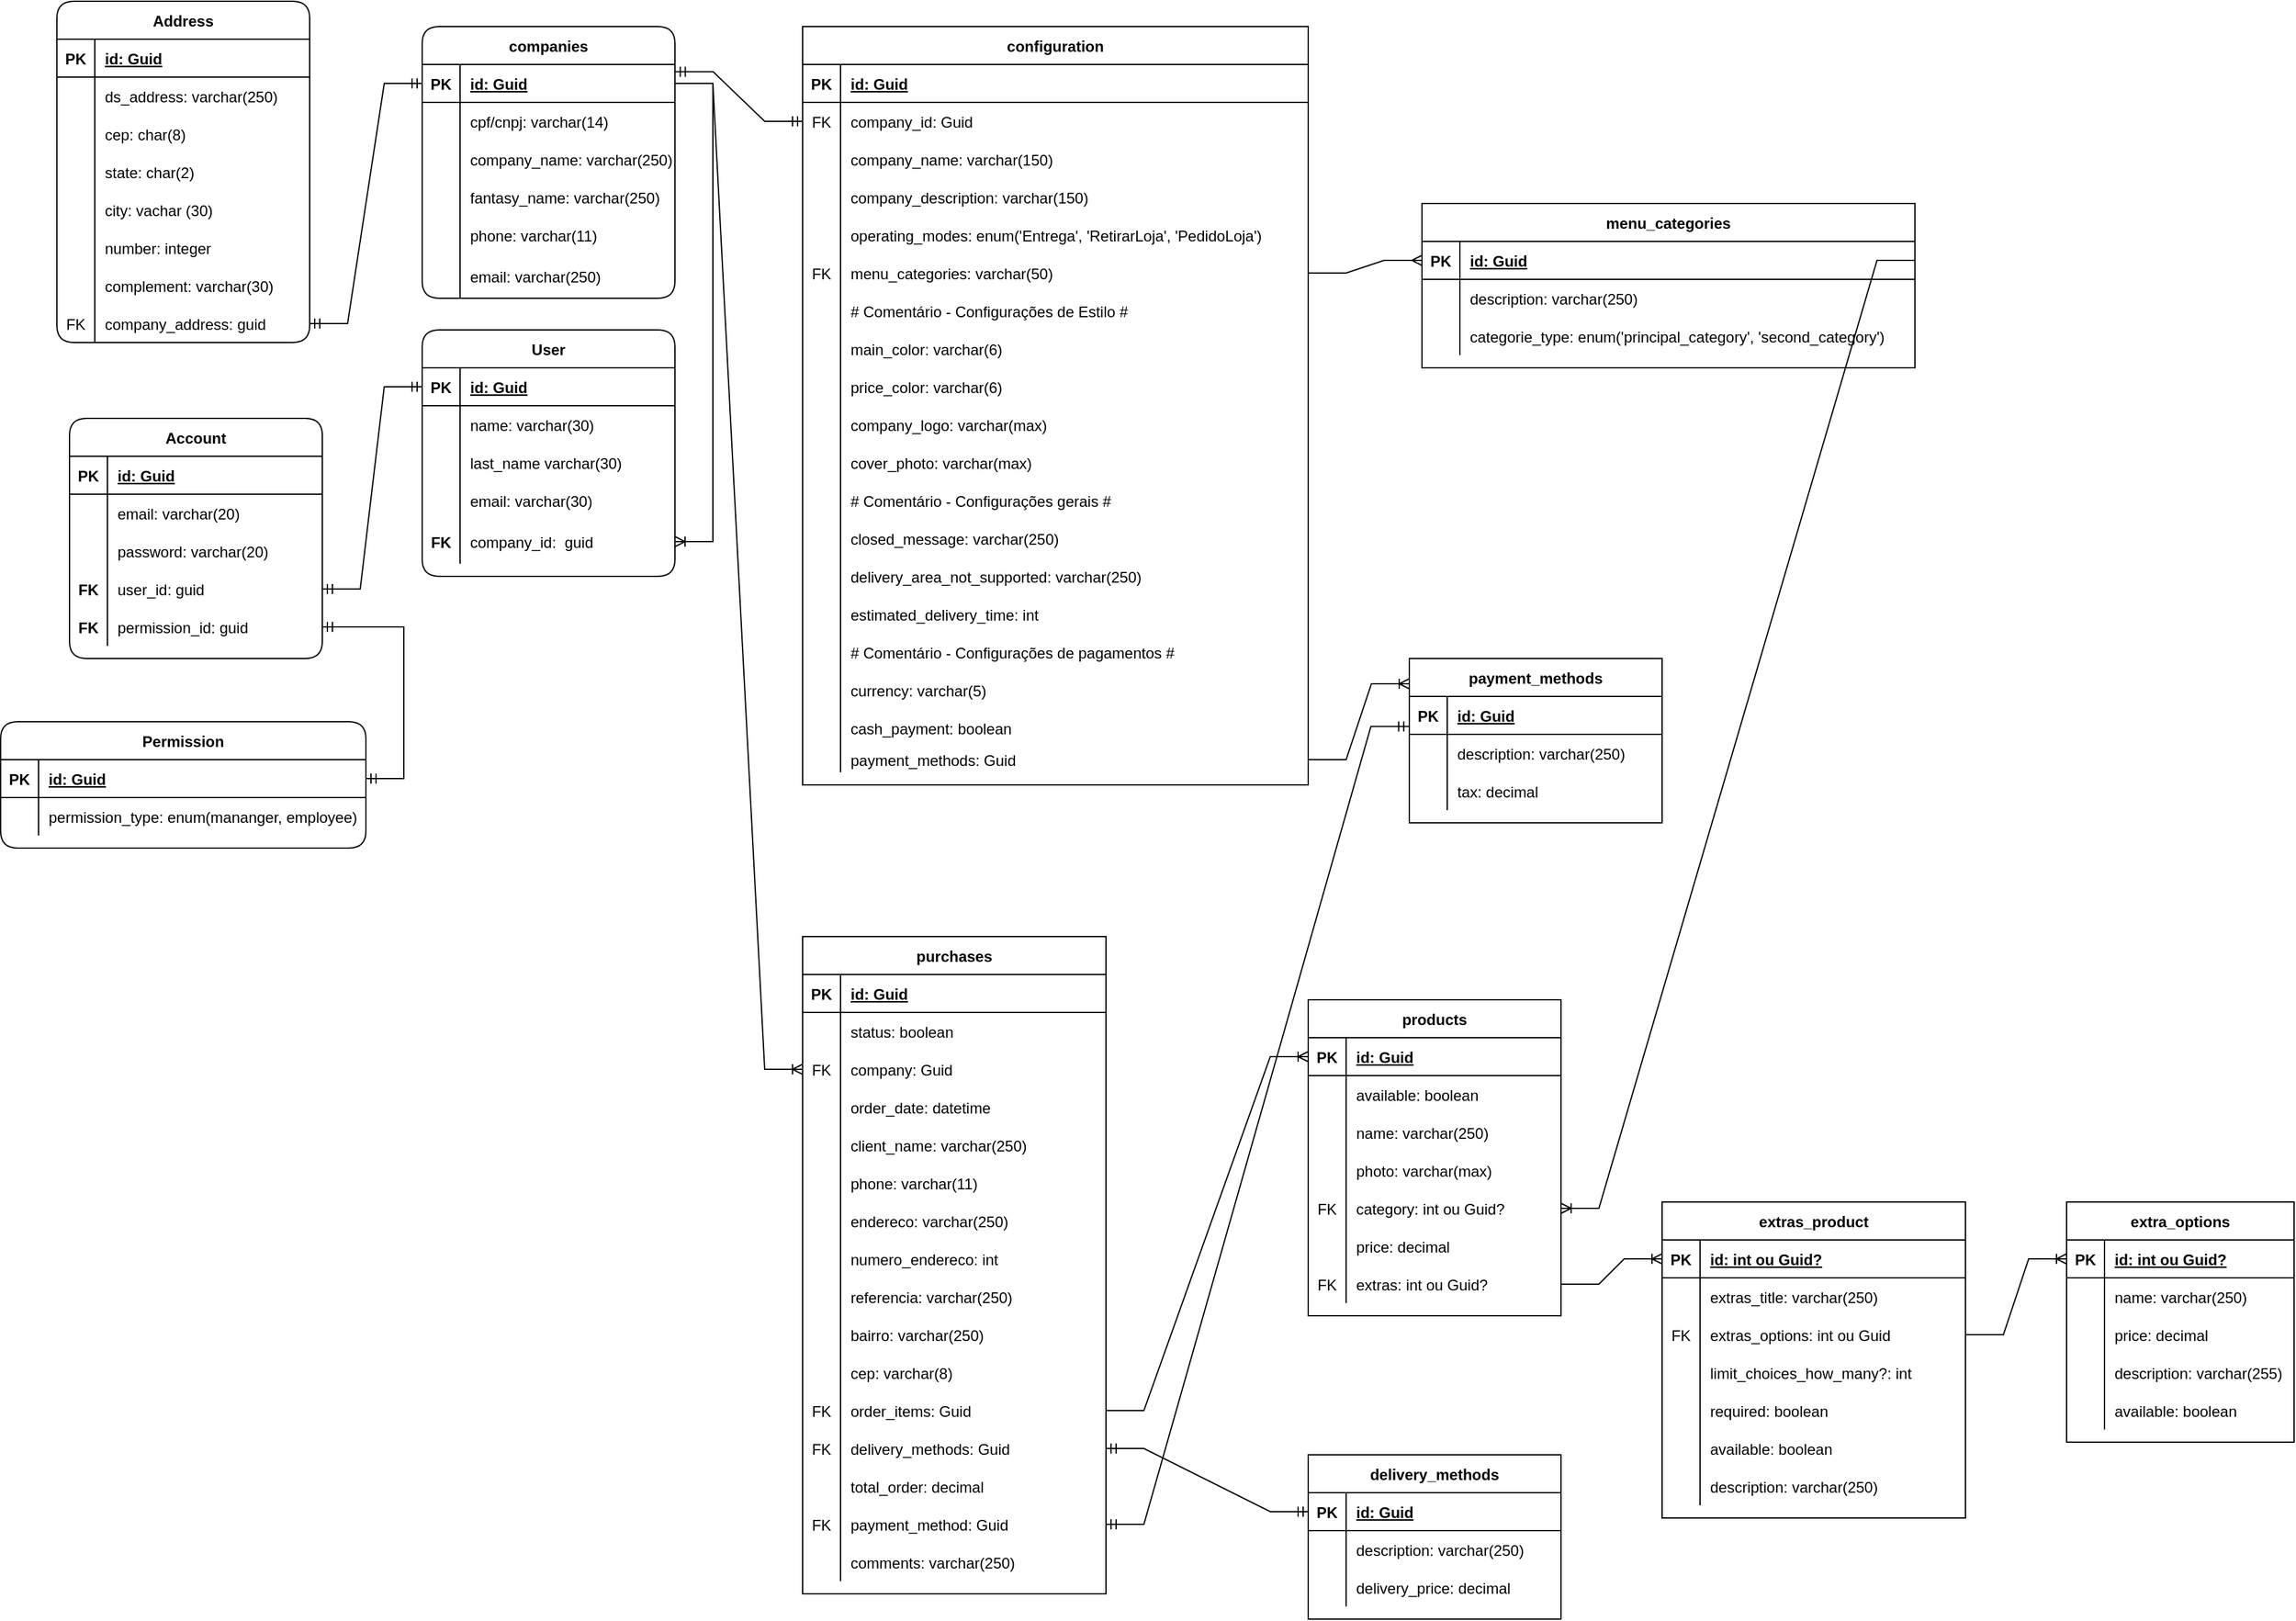<mxfile version="19.0.3" type="device"><diagram id="Dr6_K0njeejbQndUh0U0" name="Page-1"><mxGraphModel dx="2185" dy="866" grid="1" gridSize="10" guides="1" tooltips="1" connect="1" arrows="1" fold="1" page="1" pageScale="1" pageWidth="850" pageHeight="1100" background="#FFFFFF" math="0" shadow="0"><root><mxCell id="0"/><mxCell id="1" parent="0"/><mxCell id="zFUnqjES-rcUMFfYJZbb-1" value="Account" style="shape=table;startSize=30;container=1;collapsible=1;childLayout=tableLayout;fixedRows=1;rowLines=0;fontStyle=1;align=center;resizeLast=1;rounded=1;" parent="1" vertex="1"><mxGeometry x="20" y="350" width="200" height="190" as="geometry"><mxRectangle x="40" y="40" width="60" height="30" as="alternateBounds"/></mxGeometry></mxCell><mxCell id="zFUnqjES-rcUMFfYJZbb-2" value="" style="shape=tableRow;horizontal=0;startSize=0;swimlaneHead=0;swimlaneBody=0;fillColor=none;collapsible=0;dropTarget=0;points=[[0,0.5],[1,0.5]];portConstraint=eastwest;top=0;left=0;right=0;bottom=1;" parent="zFUnqjES-rcUMFfYJZbb-1" vertex="1"><mxGeometry y="30" width="200" height="30" as="geometry"/></mxCell><mxCell id="zFUnqjES-rcUMFfYJZbb-3" value="PK" style="shape=partialRectangle;connectable=0;fillColor=none;top=0;left=0;bottom=0;right=0;fontStyle=1;overflow=hidden;" parent="zFUnqjES-rcUMFfYJZbb-2" vertex="1"><mxGeometry width="30" height="30" as="geometry"><mxRectangle width="30" height="30" as="alternateBounds"/></mxGeometry></mxCell><mxCell id="zFUnqjES-rcUMFfYJZbb-4" value="id: Guid" style="shape=partialRectangle;connectable=0;fillColor=none;top=0;left=0;bottom=0;right=0;align=left;spacingLeft=6;fontStyle=5;overflow=hidden;" parent="zFUnqjES-rcUMFfYJZbb-2" vertex="1"><mxGeometry x="30" width="170" height="30" as="geometry"><mxRectangle width="170" height="30" as="alternateBounds"/></mxGeometry></mxCell><mxCell id="zFUnqjES-rcUMFfYJZbb-11" value="" style="shape=tableRow;horizontal=0;startSize=0;swimlaneHead=0;swimlaneBody=0;fillColor=none;collapsible=0;dropTarget=0;points=[[0,0.5],[1,0.5]];portConstraint=eastwest;top=0;left=0;right=0;bottom=0;" parent="zFUnqjES-rcUMFfYJZbb-1" vertex="1"><mxGeometry y="60" width="200" height="30" as="geometry"/></mxCell><mxCell id="zFUnqjES-rcUMFfYJZbb-12" value="" style="shape=partialRectangle;connectable=0;fillColor=none;top=0;left=0;bottom=0;right=0;editable=1;overflow=hidden;" parent="zFUnqjES-rcUMFfYJZbb-11" vertex="1"><mxGeometry width="30" height="30" as="geometry"><mxRectangle width="30" height="30" as="alternateBounds"/></mxGeometry></mxCell><mxCell id="zFUnqjES-rcUMFfYJZbb-13" value="email: varchar(20)" style="shape=partialRectangle;connectable=0;fillColor=none;top=0;left=0;bottom=0;right=0;align=left;spacingLeft=6;overflow=hidden;" parent="zFUnqjES-rcUMFfYJZbb-11" vertex="1"><mxGeometry x="30" width="170" height="30" as="geometry"><mxRectangle width="170" height="30" as="alternateBounds"/></mxGeometry></mxCell><mxCell id="zFUnqjES-rcUMFfYJZbb-14" value="" style="shape=tableRow;horizontal=0;startSize=0;swimlaneHead=0;swimlaneBody=0;fillColor=none;collapsible=0;dropTarget=0;points=[[0,0.5],[1,0.5]];portConstraint=eastwest;top=0;left=0;right=0;bottom=0;" parent="zFUnqjES-rcUMFfYJZbb-1" vertex="1"><mxGeometry y="90" width="200" height="30" as="geometry"/></mxCell><mxCell id="zFUnqjES-rcUMFfYJZbb-15" value="" style="shape=partialRectangle;connectable=0;fillColor=none;top=0;left=0;bottom=0;right=0;editable=1;overflow=hidden;" parent="zFUnqjES-rcUMFfYJZbb-14" vertex="1"><mxGeometry width="30" height="30" as="geometry"><mxRectangle width="30" height="30" as="alternateBounds"/></mxGeometry></mxCell><mxCell id="zFUnqjES-rcUMFfYJZbb-16" value="password: varchar(20)" style="shape=partialRectangle;connectable=0;fillColor=none;top=0;left=0;bottom=0;right=0;align=left;spacingLeft=6;overflow=hidden;" parent="zFUnqjES-rcUMFfYJZbb-14" vertex="1"><mxGeometry x="30" width="170" height="30" as="geometry"><mxRectangle width="170" height="30" as="alternateBounds"/></mxGeometry></mxCell><mxCell id="q6HVEzL1Y30J4OzMi_-t-74" value="" style="shape=tableRow;horizontal=0;startSize=0;swimlaneHead=0;swimlaneBody=0;fillColor=none;collapsible=0;dropTarget=0;points=[[0,0.5],[1,0.5]];portConstraint=eastwest;top=0;left=0;right=0;bottom=0;" vertex="1" parent="zFUnqjES-rcUMFfYJZbb-1"><mxGeometry y="120" width="200" height="30" as="geometry"/></mxCell><mxCell id="q6HVEzL1Y30J4OzMi_-t-75" value="FK" style="shape=partialRectangle;connectable=0;fillColor=none;top=0;left=0;bottom=0;right=0;editable=1;overflow=hidden;fontStyle=1" vertex="1" parent="q6HVEzL1Y30J4OzMi_-t-74"><mxGeometry width="30" height="30" as="geometry"><mxRectangle width="30" height="30" as="alternateBounds"/></mxGeometry></mxCell><mxCell id="q6HVEzL1Y30J4OzMi_-t-76" value="user_id: guid" style="shape=partialRectangle;connectable=0;fillColor=none;top=0;left=0;bottom=0;right=0;align=left;spacingLeft=6;overflow=hidden;" vertex="1" parent="q6HVEzL1Y30J4OzMi_-t-74"><mxGeometry x="30" width="170" height="30" as="geometry"><mxRectangle width="170" height="30" as="alternateBounds"/></mxGeometry></mxCell><mxCell id="q6HVEzL1Y30J4OzMi_-t-77" value="" style="shape=tableRow;horizontal=0;startSize=0;swimlaneHead=0;swimlaneBody=0;fillColor=none;collapsible=0;dropTarget=0;points=[[0,0.5],[1,0.5]];portConstraint=eastwest;top=0;left=0;right=0;bottom=0;" vertex="1" parent="zFUnqjES-rcUMFfYJZbb-1"><mxGeometry y="150" width="200" height="30" as="geometry"/></mxCell><mxCell id="q6HVEzL1Y30J4OzMi_-t-78" value="FK" style="shape=partialRectangle;connectable=0;fillColor=none;top=0;left=0;bottom=0;right=0;editable=1;overflow=hidden;fontStyle=1" vertex="1" parent="q6HVEzL1Y30J4OzMi_-t-77"><mxGeometry width="30" height="30" as="geometry"><mxRectangle width="30" height="30" as="alternateBounds"/></mxGeometry></mxCell><mxCell id="q6HVEzL1Y30J4OzMi_-t-79" value="permission_id: guid" style="shape=partialRectangle;connectable=0;fillColor=none;top=0;left=0;bottom=0;right=0;align=left;spacingLeft=6;overflow=hidden;" vertex="1" parent="q6HVEzL1Y30J4OzMi_-t-77"><mxGeometry x="30" width="170" height="30" as="geometry"><mxRectangle width="170" height="30" as="alternateBounds"/></mxGeometry></mxCell><mxCell id="zFUnqjES-rcUMFfYJZbb-23" value="companies" style="shape=table;startSize=30;container=1;collapsible=1;childLayout=tableLayout;fixedRows=1;rowLines=0;fontStyle=1;align=center;resizeLast=1;strokeWidth=1;rounded=1;" parent="1" vertex="1"><mxGeometry x="299" y="40" width="200" height="215.0" as="geometry"><mxRectangle x="300" y="55" width="100" height="30" as="alternateBounds"/></mxGeometry></mxCell><mxCell id="zFUnqjES-rcUMFfYJZbb-24" value="" style="shape=tableRow;horizontal=0;startSize=0;swimlaneHead=0;swimlaneBody=0;fillColor=none;collapsible=0;dropTarget=0;points=[[0,0.5],[1,0.5]];portConstraint=eastwest;top=0;left=0;right=0;bottom=1;" parent="zFUnqjES-rcUMFfYJZbb-23" vertex="1"><mxGeometry y="30" width="200" height="30" as="geometry"/></mxCell><mxCell id="zFUnqjES-rcUMFfYJZbb-25" value="PK" style="shape=partialRectangle;connectable=0;fillColor=none;top=0;left=0;bottom=0;right=0;fontStyle=1;overflow=hidden;" parent="zFUnqjES-rcUMFfYJZbb-24" vertex="1"><mxGeometry width="30" height="30" as="geometry"><mxRectangle width="30" height="30" as="alternateBounds"/></mxGeometry></mxCell><mxCell id="zFUnqjES-rcUMFfYJZbb-26" value="id: Guid" style="shape=partialRectangle;connectable=0;fillColor=none;top=0;left=0;bottom=0;right=0;align=left;spacingLeft=6;fontStyle=5;overflow=hidden;" parent="zFUnqjES-rcUMFfYJZbb-24" vertex="1"><mxGeometry x="30" width="170" height="30" as="geometry"><mxRectangle width="170" height="30" as="alternateBounds"/></mxGeometry></mxCell><mxCell id="zFUnqjES-rcUMFfYJZbb-27" value="" style="shape=tableRow;horizontal=0;startSize=0;swimlaneHead=0;swimlaneBody=0;fillColor=none;collapsible=0;dropTarget=0;points=[[0,0.5],[1,0.5]];portConstraint=eastwest;top=0;left=0;right=0;bottom=0;" parent="zFUnqjES-rcUMFfYJZbb-23" vertex="1"><mxGeometry y="60" width="200" height="30" as="geometry"/></mxCell><mxCell id="zFUnqjES-rcUMFfYJZbb-28" value="" style="shape=partialRectangle;connectable=0;fillColor=none;top=0;left=0;bottom=0;right=0;editable=1;overflow=hidden;" parent="zFUnqjES-rcUMFfYJZbb-27" vertex="1"><mxGeometry width="30" height="30" as="geometry"><mxRectangle width="30" height="30" as="alternateBounds"/></mxGeometry></mxCell><mxCell id="zFUnqjES-rcUMFfYJZbb-29" value="cpf/cnpj: varchar(14)" style="shape=partialRectangle;connectable=0;fillColor=none;top=0;left=0;bottom=0;right=0;align=left;spacingLeft=6;overflow=hidden;" parent="zFUnqjES-rcUMFfYJZbb-27" vertex="1"><mxGeometry x="30" width="170" height="30" as="geometry"><mxRectangle width="170" height="30" as="alternateBounds"/></mxGeometry></mxCell><mxCell id="zFUnqjES-rcUMFfYJZbb-30" value="" style="shape=tableRow;horizontal=0;startSize=0;swimlaneHead=0;swimlaneBody=0;fillColor=none;collapsible=0;dropTarget=0;points=[[0,0.5],[1,0.5]];portConstraint=eastwest;top=0;left=0;right=0;bottom=0;" parent="zFUnqjES-rcUMFfYJZbb-23" vertex="1"><mxGeometry y="90" width="200" height="30" as="geometry"/></mxCell><mxCell id="zFUnqjES-rcUMFfYJZbb-31" value="" style="shape=partialRectangle;connectable=0;fillColor=none;top=0;left=0;bottom=0;right=0;editable=1;overflow=hidden;" parent="zFUnqjES-rcUMFfYJZbb-30" vertex="1"><mxGeometry width="30" height="30" as="geometry"><mxRectangle width="30" height="30" as="alternateBounds"/></mxGeometry></mxCell><mxCell id="zFUnqjES-rcUMFfYJZbb-32" value="company_name: varchar(250)" style="shape=partialRectangle;connectable=0;fillColor=none;top=0;left=0;bottom=0;right=0;align=left;spacingLeft=6;overflow=hidden;" parent="zFUnqjES-rcUMFfYJZbb-30" vertex="1"><mxGeometry x="30" width="170" height="30" as="geometry"><mxRectangle width="170" height="30" as="alternateBounds"/></mxGeometry></mxCell><mxCell id="zFUnqjES-rcUMFfYJZbb-33" value="" style="shape=tableRow;horizontal=0;startSize=0;swimlaneHead=0;swimlaneBody=0;fillColor=none;collapsible=0;dropTarget=0;points=[[0,0.5],[1,0.5]];portConstraint=eastwest;top=0;left=0;right=0;bottom=0;" parent="zFUnqjES-rcUMFfYJZbb-23" vertex="1"><mxGeometry y="120" width="200" height="30" as="geometry"/></mxCell><mxCell id="zFUnqjES-rcUMFfYJZbb-34" value="" style="shape=partialRectangle;connectable=0;fillColor=none;top=0;left=0;bottom=0;right=0;editable=1;overflow=hidden;" parent="zFUnqjES-rcUMFfYJZbb-33" vertex="1"><mxGeometry width="30" height="30" as="geometry"><mxRectangle width="30" height="30" as="alternateBounds"/></mxGeometry></mxCell><mxCell id="zFUnqjES-rcUMFfYJZbb-35" value="fantasy_name: varchar(250)" style="shape=partialRectangle;connectable=0;fillColor=none;top=0;left=0;bottom=0;right=0;align=left;spacingLeft=6;overflow=hidden;" parent="zFUnqjES-rcUMFfYJZbb-33" vertex="1"><mxGeometry x="30" width="170" height="30" as="geometry"><mxRectangle width="170" height="30" as="alternateBounds"/></mxGeometry></mxCell><mxCell id="zFUnqjES-rcUMFfYJZbb-36" value="" style="shape=tableRow;horizontal=0;startSize=0;swimlaneHead=0;swimlaneBody=0;fillColor=none;collapsible=0;dropTarget=0;points=[[0,0.5],[1,0.5]];portConstraint=eastwest;top=0;left=0;right=0;bottom=0;" parent="zFUnqjES-rcUMFfYJZbb-23" vertex="1"><mxGeometry y="150" width="200" height="30" as="geometry"/></mxCell><mxCell id="zFUnqjES-rcUMFfYJZbb-37" value="" style="shape=partialRectangle;connectable=0;fillColor=none;top=0;left=0;bottom=0;right=0;editable=1;overflow=hidden;" parent="zFUnqjES-rcUMFfYJZbb-36" vertex="1"><mxGeometry width="30" height="30" as="geometry"><mxRectangle width="30" height="30" as="alternateBounds"/></mxGeometry></mxCell><mxCell id="zFUnqjES-rcUMFfYJZbb-38" value="phone: varchar(11)" style="shape=partialRectangle;connectable=0;fillColor=none;top=0;left=0;bottom=0;right=0;align=left;spacingLeft=6;overflow=hidden;" parent="zFUnqjES-rcUMFfYJZbb-36" vertex="1"><mxGeometry x="30" width="170" height="30" as="geometry"><mxRectangle width="170" height="30" as="alternateBounds"/></mxGeometry></mxCell><mxCell id="zFUnqjES-rcUMFfYJZbb-39" value="" style="shape=tableRow;horizontal=0;startSize=0;swimlaneHead=0;swimlaneBody=0;fillColor=none;collapsible=0;dropTarget=0;points=[[0,0.5],[1,0.5]];portConstraint=eastwest;top=0;left=0;right=0;bottom=0;" parent="zFUnqjES-rcUMFfYJZbb-23" vertex="1"><mxGeometry y="180" width="200" height="35" as="geometry"/></mxCell><mxCell id="zFUnqjES-rcUMFfYJZbb-40" value="" style="shape=partialRectangle;connectable=0;fillColor=none;top=0;left=0;bottom=0;right=0;editable=1;overflow=hidden;" parent="zFUnqjES-rcUMFfYJZbb-39" vertex="1"><mxGeometry width="30" height="35" as="geometry"><mxRectangle width="30" height="35" as="alternateBounds"/></mxGeometry></mxCell><mxCell id="zFUnqjES-rcUMFfYJZbb-41" value="email: varchar(250)" style="shape=partialRectangle;connectable=0;fillColor=none;top=0;left=0;bottom=0;right=0;align=left;spacingLeft=6;overflow=hidden;" parent="zFUnqjES-rcUMFfYJZbb-39" vertex="1"><mxGeometry x="30" width="170" height="35" as="geometry"><mxRectangle width="170" height="35" as="alternateBounds"/></mxGeometry></mxCell><mxCell id="zFUnqjES-rcUMFfYJZbb-62" value="configuration" style="shape=table;startSize=30;container=1;collapsible=1;childLayout=tableLayout;fixedRows=1;rowLines=0;fontStyle=1;align=center;resizeLast=1;" parent="1" vertex="1"><mxGeometry x="600" y="40" width="400" height="600" as="geometry"/></mxCell><mxCell id="zFUnqjES-rcUMFfYJZbb-63" value="" style="shape=tableRow;horizontal=0;startSize=0;swimlaneHead=0;swimlaneBody=0;fillColor=none;collapsible=0;dropTarget=0;points=[[0,0.5],[1,0.5]];portConstraint=eastwest;top=0;left=0;right=0;bottom=1;" parent="zFUnqjES-rcUMFfYJZbb-62" vertex="1"><mxGeometry y="30" width="400" height="30" as="geometry"/></mxCell><mxCell id="zFUnqjES-rcUMFfYJZbb-64" value="PK" style="shape=partialRectangle;connectable=0;fillColor=none;top=0;left=0;bottom=0;right=0;fontStyle=1;overflow=hidden;" parent="zFUnqjES-rcUMFfYJZbb-63" vertex="1"><mxGeometry width="30" height="30" as="geometry"><mxRectangle width="30" height="30" as="alternateBounds"/></mxGeometry></mxCell><mxCell id="zFUnqjES-rcUMFfYJZbb-65" value="id: Guid" style="shape=partialRectangle;connectable=0;fillColor=none;top=0;left=0;bottom=0;right=0;align=left;spacingLeft=6;fontStyle=5;overflow=hidden;" parent="zFUnqjES-rcUMFfYJZbb-63" vertex="1"><mxGeometry x="30" width="370" height="30" as="geometry"><mxRectangle width="370" height="30" as="alternateBounds"/></mxGeometry></mxCell><mxCell id="zFUnqjES-rcUMFfYJZbb-66" value="" style="shape=tableRow;horizontal=0;startSize=0;swimlaneHead=0;swimlaneBody=0;fillColor=none;collapsible=0;dropTarget=0;points=[[0,0.5],[1,0.5]];portConstraint=eastwest;top=0;left=0;right=0;bottom=0;" parent="zFUnqjES-rcUMFfYJZbb-62" vertex="1"><mxGeometry y="60" width="400" height="30" as="geometry"/></mxCell><mxCell id="zFUnqjES-rcUMFfYJZbb-67" value="FK" style="shape=partialRectangle;connectable=0;fillColor=none;top=0;left=0;bottom=0;right=0;editable=1;overflow=hidden;" parent="zFUnqjES-rcUMFfYJZbb-66" vertex="1"><mxGeometry width="30" height="30" as="geometry"><mxRectangle width="30" height="30" as="alternateBounds"/></mxGeometry></mxCell><mxCell id="zFUnqjES-rcUMFfYJZbb-68" value="company_id: Guid" style="shape=partialRectangle;connectable=0;fillColor=none;top=0;left=0;bottom=0;right=0;align=left;spacingLeft=6;overflow=hidden;" parent="zFUnqjES-rcUMFfYJZbb-66" vertex="1"><mxGeometry x="30" width="370" height="30" as="geometry"><mxRectangle width="370" height="30" as="alternateBounds"/></mxGeometry></mxCell><mxCell id="zFUnqjES-rcUMFfYJZbb-69" value="" style="shape=tableRow;horizontal=0;startSize=0;swimlaneHead=0;swimlaneBody=0;fillColor=none;collapsible=0;dropTarget=0;points=[[0,0.5],[1,0.5]];portConstraint=eastwest;top=0;left=0;right=0;bottom=0;" parent="zFUnqjES-rcUMFfYJZbb-62" vertex="1"><mxGeometry y="90" width="400" height="30" as="geometry"/></mxCell><mxCell id="zFUnqjES-rcUMFfYJZbb-70" value="" style="shape=partialRectangle;connectable=0;fillColor=none;top=0;left=0;bottom=0;right=0;editable=1;overflow=hidden;" parent="zFUnqjES-rcUMFfYJZbb-69" vertex="1"><mxGeometry width="30" height="30" as="geometry"><mxRectangle width="30" height="30" as="alternateBounds"/></mxGeometry></mxCell><mxCell id="zFUnqjES-rcUMFfYJZbb-71" value="company_name: varchar(150)" style="shape=partialRectangle;connectable=0;fillColor=none;top=0;left=0;bottom=0;right=0;align=left;spacingLeft=6;overflow=hidden;" parent="zFUnqjES-rcUMFfYJZbb-69" vertex="1"><mxGeometry x="30" width="370" height="30" as="geometry"><mxRectangle width="370" height="30" as="alternateBounds"/></mxGeometry></mxCell><mxCell id="zFUnqjES-rcUMFfYJZbb-72" value="" style="shape=tableRow;horizontal=0;startSize=0;swimlaneHead=0;swimlaneBody=0;fillColor=none;collapsible=0;dropTarget=0;points=[[0,0.5],[1,0.5]];portConstraint=eastwest;top=0;left=0;right=0;bottom=0;" parent="zFUnqjES-rcUMFfYJZbb-62" vertex="1"><mxGeometry y="120" width="400" height="30" as="geometry"/></mxCell><mxCell id="zFUnqjES-rcUMFfYJZbb-73" value="" style="shape=partialRectangle;connectable=0;fillColor=none;top=0;left=0;bottom=0;right=0;editable=1;overflow=hidden;" parent="zFUnqjES-rcUMFfYJZbb-72" vertex="1"><mxGeometry width="30" height="30" as="geometry"><mxRectangle width="30" height="30" as="alternateBounds"/></mxGeometry></mxCell><mxCell id="zFUnqjES-rcUMFfYJZbb-74" value="company_description: varchar(150)" style="shape=partialRectangle;connectable=0;fillColor=none;top=0;left=0;bottom=0;right=0;align=left;spacingLeft=6;overflow=hidden;" parent="zFUnqjES-rcUMFfYJZbb-72" vertex="1"><mxGeometry x="30" width="370" height="30" as="geometry"><mxRectangle width="370" height="30" as="alternateBounds"/></mxGeometry></mxCell><mxCell id="qXdcQ0DOZ7QsfbOQaIg6-1" value="" style="shape=tableRow;horizontal=0;startSize=0;swimlaneHead=0;swimlaneBody=0;fillColor=none;collapsible=0;dropTarget=0;points=[[0,0.5],[1,0.5]];portConstraint=eastwest;top=0;left=0;right=0;bottom=0;" parent="zFUnqjES-rcUMFfYJZbb-62" vertex="1"><mxGeometry y="150" width="400" height="30" as="geometry"/></mxCell><mxCell id="qXdcQ0DOZ7QsfbOQaIg6-2" value="" style="shape=partialRectangle;connectable=0;fillColor=none;top=0;left=0;bottom=0;right=0;editable=1;overflow=hidden;" parent="qXdcQ0DOZ7QsfbOQaIg6-1" vertex="1"><mxGeometry width="30" height="30" as="geometry"><mxRectangle width="30" height="30" as="alternateBounds"/></mxGeometry></mxCell><mxCell id="qXdcQ0DOZ7QsfbOQaIg6-3" value="operating_modes: enum('Entrega', 'RetirarLoja', 'PedidoLoja')" style="shape=partialRectangle;connectable=0;fillColor=none;top=0;left=0;bottom=0;right=0;align=left;spacingLeft=6;overflow=hidden;" parent="qXdcQ0DOZ7QsfbOQaIg6-1" vertex="1"><mxGeometry x="30" width="370" height="30" as="geometry"><mxRectangle width="370" height="30" as="alternateBounds"/></mxGeometry></mxCell><mxCell id="qXdcQ0DOZ7QsfbOQaIg6-5" value="" style="shape=tableRow;horizontal=0;startSize=0;swimlaneHead=0;swimlaneBody=0;fillColor=none;collapsible=0;dropTarget=0;points=[[0,0.5],[1,0.5]];portConstraint=eastwest;top=0;left=0;right=0;bottom=0;" parent="zFUnqjES-rcUMFfYJZbb-62" vertex="1"><mxGeometry y="180" width="400" height="30" as="geometry"/></mxCell><mxCell id="qXdcQ0DOZ7QsfbOQaIg6-6" value="FK" style="shape=partialRectangle;connectable=0;fillColor=none;top=0;left=0;bottom=0;right=0;editable=1;overflow=hidden;" parent="qXdcQ0DOZ7QsfbOQaIg6-5" vertex="1"><mxGeometry width="30" height="30" as="geometry"><mxRectangle width="30" height="30" as="alternateBounds"/></mxGeometry></mxCell><mxCell id="qXdcQ0DOZ7QsfbOQaIg6-7" value="menu_categories: varchar(50)" style="shape=partialRectangle;connectable=0;fillColor=none;top=0;left=0;bottom=0;right=0;align=left;spacingLeft=6;overflow=hidden;" parent="qXdcQ0DOZ7QsfbOQaIg6-5" vertex="1"><mxGeometry x="30" width="370" height="30" as="geometry"><mxRectangle width="370" height="30" as="alternateBounds"/></mxGeometry></mxCell><mxCell id="qXdcQ0DOZ7QsfbOQaIg6-8" value="" style="shape=tableRow;horizontal=0;startSize=0;swimlaneHead=0;swimlaneBody=0;fillColor=none;collapsible=0;dropTarget=0;points=[[0,0.5],[1,0.5]];portConstraint=eastwest;top=0;left=0;right=0;bottom=0;" parent="zFUnqjES-rcUMFfYJZbb-62" vertex="1"><mxGeometry y="210" width="400" height="30" as="geometry"/></mxCell><mxCell id="qXdcQ0DOZ7QsfbOQaIg6-9" value="" style="shape=partialRectangle;connectable=0;fillColor=none;top=0;left=0;bottom=0;right=0;editable=1;overflow=hidden;" parent="qXdcQ0DOZ7QsfbOQaIg6-8" vertex="1"><mxGeometry width="30" height="30" as="geometry"><mxRectangle width="30" height="30" as="alternateBounds"/></mxGeometry></mxCell><mxCell id="qXdcQ0DOZ7QsfbOQaIg6-10" value="# Comentário - Configurações de Estilo #" style="shape=partialRectangle;connectable=0;fillColor=none;top=0;left=0;bottom=0;right=0;align=left;spacingLeft=6;overflow=hidden;" parent="qXdcQ0DOZ7QsfbOQaIg6-8" vertex="1"><mxGeometry x="30" width="370" height="30" as="geometry"><mxRectangle width="370" height="30" as="alternateBounds"/></mxGeometry></mxCell><mxCell id="qXdcQ0DOZ7QsfbOQaIg6-11" value="" style="shape=tableRow;horizontal=0;startSize=0;swimlaneHead=0;swimlaneBody=0;fillColor=none;collapsible=0;dropTarget=0;points=[[0,0.5],[1,0.5]];portConstraint=eastwest;top=0;left=0;right=0;bottom=0;" parent="zFUnqjES-rcUMFfYJZbb-62" vertex="1"><mxGeometry y="240" width="400" height="30" as="geometry"/></mxCell><mxCell id="qXdcQ0DOZ7QsfbOQaIg6-12" value="" style="shape=partialRectangle;connectable=0;fillColor=none;top=0;left=0;bottom=0;right=0;editable=1;overflow=hidden;" parent="qXdcQ0DOZ7QsfbOQaIg6-11" vertex="1"><mxGeometry width="30" height="30" as="geometry"><mxRectangle width="30" height="30" as="alternateBounds"/></mxGeometry></mxCell><mxCell id="qXdcQ0DOZ7QsfbOQaIg6-13" value="main_color: varchar(6)" style="shape=partialRectangle;connectable=0;fillColor=none;top=0;left=0;bottom=0;right=0;align=left;spacingLeft=6;overflow=hidden;" parent="qXdcQ0DOZ7QsfbOQaIg6-11" vertex="1"><mxGeometry x="30" width="370" height="30" as="geometry"><mxRectangle width="370" height="30" as="alternateBounds"/></mxGeometry></mxCell><mxCell id="qXdcQ0DOZ7QsfbOQaIg6-14" value="" style="shape=tableRow;horizontal=0;startSize=0;swimlaneHead=0;swimlaneBody=0;fillColor=none;collapsible=0;dropTarget=0;points=[[0,0.5],[1,0.5]];portConstraint=eastwest;top=0;left=0;right=0;bottom=0;" parent="zFUnqjES-rcUMFfYJZbb-62" vertex="1"><mxGeometry y="270" width="400" height="30" as="geometry"/></mxCell><mxCell id="qXdcQ0DOZ7QsfbOQaIg6-15" value="" style="shape=partialRectangle;connectable=0;fillColor=none;top=0;left=0;bottom=0;right=0;editable=1;overflow=hidden;" parent="qXdcQ0DOZ7QsfbOQaIg6-14" vertex="1"><mxGeometry width="30" height="30" as="geometry"><mxRectangle width="30" height="30" as="alternateBounds"/></mxGeometry></mxCell><mxCell id="qXdcQ0DOZ7QsfbOQaIg6-16" value="price_color: varchar(6)" style="shape=partialRectangle;connectable=0;fillColor=none;top=0;left=0;bottom=0;right=0;align=left;spacingLeft=6;overflow=hidden;" parent="qXdcQ0DOZ7QsfbOQaIg6-14" vertex="1"><mxGeometry x="30" width="370" height="30" as="geometry"><mxRectangle width="370" height="30" as="alternateBounds"/></mxGeometry></mxCell><mxCell id="qXdcQ0DOZ7QsfbOQaIg6-17" value="" style="shape=tableRow;horizontal=0;startSize=0;swimlaneHead=0;swimlaneBody=0;fillColor=none;collapsible=0;dropTarget=0;points=[[0,0.5],[1,0.5]];portConstraint=eastwest;top=0;left=0;right=0;bottom=0;" parent="zFUnqjES-rcUMFfYJZbb-62" vertex="1"><mxGeometry y="300" width="400" height="30" as="geometry"/></mxCell><mxCell id="qXdcQ0DOZ7QsfbOQaIg6-18" value="" style="shape=partialRectangle;connectable=0;fillColor=none;top=0;left=0;bottom=0;right=0;editable=1;overflow=hidden;" parent="qXdcQ0DOZ7QsfbOQaIg6-17" vertex="1"><mxGeometry width="30" height="30" as="geometry"><mxRectangle width="30" height="30" as="alternateBounds"/></mxGeometry></mxCell><mxCell id="qXdcQ0DOZ7QsfbOQaIg6-19" value="company_logo: varchar(max)" style="shape=partialRectangle;connectable=0;fillColor=none;top=0;left=0;bottom=0;right=0;align=left;spacingLeft=6;overflow=hidden;" parent="qXdcQ0DOZ7QsfbOQaIg6-17" vertex="1"><mxGeometry x="30" width="370" height="30" as="geometry"><mxRectangle width="370" height="30" as="alternateBounds"/></mxGeometry></mxCell><mxCell id="qXdcQ0DOZ7QsfbOQaIg6-20" value="" style="shape=tableRow;horizontal=0;startSize=0;swimlaneHead=0;swimlaneBody=0;fillColor=none;collapsible=0;dropTarget=0;points=[[0,0.5],[1,0.5]];portConstraint=eastwest;top=0;left=0;right=0;bottom=0;" parent="zFUnqjES-rcUMFfYJZbb-62" vertex="1"><mxGeometry y="330" width="400" height="30" as="geometry"/></mxCell><mxCell id="qXdcQ0DOZ7QsfbOQaIg6-21" value="" style="shape=partialRectangle;connectable=0;fillColor=none;top=0;left=0;bottom=0;right=0;editable=1;overflow=hidden;" parent="qXdcQ0DOZ7QsfbOQaIg6-20" vertex="1"><mxGeometry width="30" height="30" as="geometry"><mxRectangle width="30" height="30" as="alternateBounds"/></mxGeometry></mxCell><mxCell id="qXdcQ0DOZ7QsfbOQaIg6-22" value="cover_photo: varchar(max)" style="shape=partialRectangle;connectable=0;fillColor=none;top=0;left=0;bottom=0;right=0;align=left;spacingLeft=6;overflow=hidden;" parent="qXdcQ0DOZ7QsfbOQaIg6-20" vertex="1"><mxGeometry x="30" width="370" height="30" as="geometry"><mxRectangle width="370" height="30" as="alternateBounds"/></mxGeometry></mxCell><mxCell id="qXdcQ0DOZ7QsfbOQaIg6-23" value="" style="shape=tableRow;horizontal=0;startSize=0;swimlaneHead=0;swimlaneBody=0;fillColor=none;collapsible=0;dropTarget=0;points=[[0,0.5],[1,0.5]];portConstraint=eastwest;top=0;left=0;right=0;bottom=0;" parent="zFUnqjES-rcUMFfYJZbb-62" vertex="1"><mxGeometry y="360" width="400" height="30" as="geometry"/></mxCell><mxCell id="qXdcQ0DOZ7QsfbOQaIg6-24" value="" style="shape=partialRectangle;connectable=0;fillColor=none;top=0;left=0;bottom=0;right=0;editable=1;overflow=hidden;" parent="qXdcQ0DOZ7QsfbOQaIg6-23" vertex="1"><mxGeometry width="30" height="30" as="geometry"><mxRectangle width="30" height="30" as="alternateBounds"/></mxGeometry></mxCell><mxCell id="qXdcQ0DOZ7QsfbOQaIg6-25" value="# Comentário - Configurações gerais #" style="shape=partialRectangle;connectable=0;fillColor=none;top=0;left=0;bottom=0;right=0;align=left;spacingLeft=6;overflow=hidden;" parent="qXdcQ0DOZ7QsfbOQaIg6-23" vertex="1"><mxGeometry x="30" width="370" height="30" as="geometry"><mxRectangle width="370" height="30" as="alternateBounds"/></mxGeometry></mxCell><mxCell id="qXdcQ0DOZ7QsfbOQaIg6-26" value="" style="shape=tableRow;horizontal=0;startSize=0;swimlaneHead=0;swimlaneBody=0;fillColor=none;collapsible=0;dropTarget=0;points=[[0,0.5],[1,0.5]];portConstraint=eastwest;top=0;left=0;right=0;bottom=0;" parent="zFUnqjES-rcUMFfYJZbb-62" vertex="1"><mxGeometry y="390" width="400" height="30" as="geometry"/></mxCell><mxCell id="qXdcQ0DOZ7QsfbOQaIg6-27" value="" style="shape=partialRectangle;connectable=0;fillColor=none;top=0;left=0;bottom=0;right=0;editable=1;overflow=hidden;" parent="qXdcQ0DOZ7QsfbOQaIg6-26" vertex="1"><mxGeometry width="30" height="30" as="geometry"><mxRectangle width="30" height="30" as="alternateBounds"/></mxGeometry></mxCell><mxCell id="qXdcQ0DOZ7QsfbOQaIg6-28" value="closed_message: varchar(250)" style="shape=partialRectangle;connectable=0;fillColor=none;top=0;left=0;bottom=0;right=0;align=left;spacingLeft=6;overflow=hidden;" parent="qXdcQ0DOZ7QsfbOQaIg6-26" vertex="1"><mxGeometry x="30" width="370" height="30" as="geometry"><mxRectangle width="370" height="30" as="alternateBounds"/></mxGeometry></mxCell><mxCell id="qXdcQ0DOZ7QsfbOQaIg6-29" value="" style="shape=tableRow;horizontal=0;startSize=0;swimlaneHead=0;swimlaneBody=0;fillColor=none;collapsible=0;dropTarget=0;points=[[0,0.5],[1,0.5]];portConstraint=eastwest;top=0;left=0;right=0;bottom=0;" parent="zFUnqjES-rcUMFfYJZbb-62" vertex="1"><mxGeometry y="420" width="400" height="30" as="geometry"/></mxCell><mxCell id="qXdcQ0DOZ7QsfbOQaIg6-30" value="" style="shape=partialRectangle;connectable=0;fillColor=none;top=0;left=0;bottom=0;right=0;editable=1;overflow=hidden;" parent="qXdcQ0DOZ7QsfbOQaIg6-29" vertex="1"><mxGeometry width="30" height="30" as="geometry"><mxRectangle width="30" height="30" as="alternateBounds"/></mxGeometry></mxCell><mxCell id="qXdcQ0DOZ7QsfbOQaIg6-31" value="delivery_area_not_supported: varchar(250)" style="shape=partialRectangle;connectable=0;fillColor=none;top=0;left=0;bottom=0;right=0;align=left;spacingLeft=6;overflow=hidden;" parent="qXdcQ0DOZ7QsfbOQaIg6-29" vertex="1"><mxGeometry x="30" width="370" height="30" as="geometry"><mxRectangle width="370" height="30" as="alternateBounds"/></mxGeometry></mxCell><mxCell id="qXdcQ0DOZ7QsfbOQaIg6-32" value="" style="shape=tableRow;horizontal=0;startSize=0;swimlaneHead=0;swimlaneBody=0;fillColor=none;collapsible=0;dropTarget=0;points=[[0,0.5],[1,0.5]];portConstraint=eastwest;top=0;left=0;right=0;bottom=0;" parent="zFUnqjES-rcUMFfYJZbb-62" vertex="1"><mxGeometry y="450" width="400" height="30" as="geometry"/></mxCell><mxCell id="qXdcQ0DOZ7QsfbOQaIg6-33" value="" style="shape=partialRectangle;connectable=0;fillColor=none;top=0;left=0;bottom=0;right=0;editable=1;overflow=hidden;" parent="qXdcQ0DOZ7QsfbOQaIg6-32" vertex="1"><mxGeometry width="30" height="30" as="geometry"><mxRectangle width="30" height="30" as="alternateBounds"/></mxGeometry></mxCell><mxCell id="qXdcQ0DOZ7QsfbOQaIg6-34" value="estimated_delivery_time: int" style="shape=partialRectangle;connectable=0;fillColor=none;top=0;left=0;bottom=0;right=0;align=left;spacingLeft=6;overflow=hidden;" parent="qXdcQ0DOZ7QsfbOQaIg6-32" vertex="1"><mxGeometry x="30" width="370" height="30" as="geometry"><mxRectangle width="370" height="30" as="alternateBounds"/></mxGeometry></mxCell><mxCell id="qXdcQ0DOZ7QsfbOQaIg6-35" value="" style="shape=tableRow;horizontal=0;startSize=0;swimlaneHead=0;swimlaneBody=0;fillColor=none;collapsible=0;dropTarget=0;points=[[0,0.5],[1,0.5]];portConstraint=eastwest;top=0;left=0;right=0;bottom=0;" parent="zFUnqjES-rcUMFfYJZbb-62" vertex="1"><mxGeometry y="480" width="400" height="30" as="geometry"/></mxCell><mxCell id="qXdcQ0DOZ7QsfbOQaIg6-36" value="" style="shape=partialRectangle;connectable=0;fillColor=none;top=0;left=0;bottom=0;right=0;editable=1;overflow=hidden;" parent="qXdcQ0DOZ7QsfbOQaIg6-35" vertex="1"><mxGeometry width="30" height="30" as="geometry"><mxRectangle width="30" height="30" as="alternateBounds"/></mxGeometry></mxCell><mxCell id="qXdcQ0DOZ7QsfbOQaIg6-37" value="# Comentário - Configurações de pagamentos #" style="shape=partialRectangle;connectable=0;fillColor=none;top=0;left=0;bottom=0;right=0;align=left;spacingLeft=6;overflow=hidden;" parent="qXdcQ0DOZ7QsfbOQaIg6-35" vertex="1"><mxGeometry x="30" width="370" height="30" as="geometry"><mxRectangle width="370" height="30" as="alternateBounds"/></mxGeometry></mxCell><mxCell id="qXdcQ0DOZ7QsfbOQaIg6-38" value="" style="shape=tableRow;horizontal=0;startSize=0;swimlaneHead=0;swimlaneBody=0;fillColor=none;collapsible=0;dropTarget=0;points=[[0,0.5],[1,0.5]];portConstraint=eastwest;top=0;left=0;right=0;bottom=0;" parent="zFUnqjES-rcUMFfYJZbb-62" vertex="1"><mxGeometry y="510" width="400" height="30" as="geometry"/></mxCell><mxCell id="qXdcQ0DOZ7QsfbOQaIg6-39" value="" style="shape=partialRectangle;connectable=0;fillColor=none;top=0;left=0;bottom=0;right=0;editable=1;overflow=hidden;" parent="qXdcQ0DOZ7QsfbOQaIg6-38" vertex="1"><mxGeometry width="30" height="30" as="geometry"><mxRectangle width="30" height="30" as="alternateBounds"/></mxGeometry></mxCell><mxCell id="qXdcQ0DOZ7QsfbOQaIg6-40" value="currency: varchar(5)" style="shape=partialRectangle;connectable=0;fillColor=none;top=0;left=0;bottom=0;right=0;align=left;spacingLeft=6;overflow=hidden;" parent="qXdcQ0DOZ7QsfbOQaIg6-38" vertex="1"><mxGeometry x="30" width="370" height="30" as="geometry"><mxRectangle width="370" height="30" as="alternateBounds"/></mxGeometry></mxCell><mxCell id="qXdcQ0DOZ7QsfbOQaIg6-44" value="" style="shape=tableRow;horizontal=0;startSize=0;swimlaneHead=0;swimlaneBody=0;fillColor=none;collapsible=0;dropTarget=0;points=[[0,0.5],[1,0.5]];portConstraint=eastwest;top=0;left=0;right=0;bottom=0;" parent="zFUnqjES-rcUMFfYJZbb-62" vertex="1"><mxGeometry y="540" width="400" height="30" as="geometry"/></mxCell><mxCell id="qXdcQ0DOZ7QsfbOQaIg6-45" value="" style="shape=partialRectangle;connectable=0;fillColor=none;top=0;left=0;bottom=0;right=0;editable=1;overflow=hidden;" parent="qXdcQ0DOZ7QsfbOQaIg6-44" vertex="1"><mxGeometry width="30" height="30" as="geometry"><mxRectangle width="30" height="30" as="alternateBounds"/></mxGeometry></mxCell><mxCell id="qXdcQ0DOZ7QsfbOQaIg6-46" value="cash_payment: boolean" style="shape=partialRectangle;connectable=0;fillColor=none;top=0;left=0;bottom=0;right=0;align=left;spacingLeft=6;overflow=hidden;" parent="qXdcQ0DOZ7QsfbOQaIg6-44" vertex="1"><mxGeometry x="30" width="370" height="30" as="geometry"><mxRectangle width="370" height="30" as="alternateBounds"/></mxGeometry></mxCell><mxCell id="qXdcQ0DOZ7QsfbOQaIg6-47" value="" style="shape=tableRow;horizontal=0;startSize=0;swimlaneHead=0;swimlaneBody=0;fillColor=none;collapsible=0;dropTarget=0;points=[[0,0.5],[1,0.5]];portConstraint=eastwest;top=0;left=0;right=0;bottom=0;" parent="zFUnqjES-rcUMFfYJZbb-62" vertex="1"><mxGeometry y="570" width="400" height="20" as="geometry"/></mxCell><mxCell id="qXdcQ0DOZ7QsfbOQaIg6-48" value="" style="shape=partialRectangle;connectable=0;fillColor=none;top=0;left=0;bottom=0;right=0;editable=1;overflow=hidden;" parent="qXdcQ0DOZ7QsfbOQaIg6-47" vertex="1"><mxGeometry width="30" height="20" as="geometry"><mxRectangle width="30" height="20" as="alternateBounds"/></mxGeometry></mxCell><mxCell id="qXdcQ0DOZ7QsfbOQaIg6-49" value="payment_methods: Guid" style="shape=partialRectangle;connectable=0;fillColor=none;top=0;left=0;bottom=0;right=0;align=left;spacingLeft=6;overflow=hidden;" parent="qXdcQ0DOZ7QsfbOQaIg6-47" vertex="1"><mxGeometry x="30" width="370" height="20" as="geometry"><mxRectangle width="370" height="20" as="alternateBounds"/></mxGeometry></mxCell><mxCell id="zFUnqjES-rcUMFfYJZbb-76" value="products" style="shape=table;startSize=30;container=1;collapsible=1;childLayout=tableLayout;fixedRows=1;rowLines=0;fontStyle=1;align=center;resizeLast=1;" parent="1" vertex="1"><mxGeometry x="1000" y="810" width="200" height="250" as="geometry"/></mxCell><mxCell id="zFUnqjES-rcUMFfYJZbb-77" value="" style="shape=tableRow;horizontal=0;startSize=0;swimlaneHead=0;swimlaneBody=0;fillColor=none;collapsible=0;dropTarget=0;points=[[0,0.5],[1,0.5]];portConstraint=eastwest;top=0;left=0;right=0;bottom=1;" parent="zFUnqjES-rcUMFfYJZbb-76" vertex="1"><mxGeometry y="30" width="200" height="30" as="geometry"/></mxCell><mxCell id="zFUnqjES-rcUMFfYJZbb-78" value="PK" style="shape=partialRectangle;connectable=0;fillColor=none;top=0;left=0;bottom=0;right=0;fontStyle=1;overflow=hidden;" parent="zFUnqjES-rcUMFfYJZbb-77" vertex="1"><mxGeometry width="30" height="30" as="geometry"><mxRectangle width="30" height="30" as="alternateBounds"/></mxGeometry></mxCell><mxCell id="zFUnqjES-rcUMFfYJZbb-79" value="id: Guid" style="shape=partialRectangle;connectable=0;fillColor=none;top=0;left=0;bottom=0;right=0;align=left;spacingLeft=6;fontStyle=5;overflow=hidden;" parent="zFUnqjES-rcUMFfYJZbb-77" vertex="1"><mxGeometry x="30" width="170" height="30" as="geometry"><mxRectangle width="170" height="30" as="alternateBounds"/></mxGeometry></mxCell><mxCell id="zFUnqjES-rcUMFfYJZbb-80" value="" style="shape=tableRow;horizontal=0;startSize=0;swimlaneHead=0;swimlaneBody=0;fillColor=none;collapsible=0;dropTarget=0;points=[[0,0.5],[1,0.5]];portConstraint=eastwest;top=0;left=0;right=0;bottom=0;" parent="zFUnqjES-rcUMFfYJZbb-76" vertex="1"><mxGeometry y="60" width="200" height="30" as="geometry"/></mxCell><mxCell id="zFUnqjES-rcUMFfYJZbb-81" value="" style="shape=partialRectangle;connectable=0;fillColor=none;top=0;left=0;bottom=0;right=0;editable=1;overflow=hidden;" parent="zFUnqjES-rcUMFfYJZbb-80" vertex="1"><mxGeometry width="30" height="30" as="geometry"><mxRectangle width="30" height="30" as="alternateBounds"/></mxGeometry></mxCell><mxCell id="zFUnqjES-rcUMFfYJZbb-82" value="available: boolean" style="shape=partialRectangle;connectable=0;fillColor=none;top=0;left=0;bottom=0;right=0;align=left;spacingLeft=6;overflow=hidden;" parent="zFUnqjES-rcUMFfYJZbb-80" vertex="1"><mxGeometry x="30" width="170" height="30" as="geometry"><mxRectangle width="170" height="30" as="alternateBounds"/></mxGeometry></mxCell><mxCell id="zFUnqjES-rcUMFfYJZbb-83" value="" style="shape=tableRow;horizontal=0;startSize=0;swimlaneHead=0;swimlaneBody=0;fillColor=none;collapsible=0;dropTarget=0;points=[[0,0.5],[1,0.5]];portConstraint=eastwest;top=0;left=0;right=0;bottom=0;" parent="zFUnqjES-rcUMFfYJZbb-76" vertex="1"><mxGeometry y="90" width="200" height="30" as="geometry"/></mxCell><mxCell id="zFUnqjES-rcUMFfYJZbb-84" value="" style="shape=partialRectangle;connectable=0;fillColor=none;top=0;left=0;bottom=0;right=0;editable=1;overflow=hidden;" parent="zFUnqjES-rcUMFfYJZbb-83" vertex="1"><mxGeometry width="30" height="30" as="geometry"><mxRectangle width="30" height="30" as="alternateBounds"/></mxGeometry></mxCell><mxCell id="zFUnqjES-rcUMFfYJZbb-85" value="name: varchar(250)" style="shape=partialRectangle;connectable=0;fillColor=none;top=0;left=0;bottom=0;right=0;align=left;spacingLeft=6;overflow=hidden;" parent="zFUnqjES-rcUMFfYJZbb-83" vertex="1"><mxGeometry x="30" width="170" height="30" as="geometry"><mxRectangle width="170" height="30" as="alternateBounds"/></mxGeometry></mxCell><mxCell id="zFUnqjES-rcUMFfYJZbb-86" value="" style="shape=tableRow;horizontal=0;startSize=0;swimlaneHead=0;swimlaneBody=0;fillColor=none;collapsible=0;dropTarget=0;points=[[0,0.5],[1,0.5]];portConstraint=eastwest;top=0;left=0;right=0;bottom=0;" parent="zFUnqjES-rcUMFfYJZbb-76" vertex="1"><mxGeometry y="120" width="200" height="30" as="geometry"/></mxCell><mxCell id="zFUnqjES-rcUMFfYJZbb-87" value="" style="shape=partialRectangle;connectable=0;fillColor=none;top=0;left=0;bottom=0;right=0;editable=1;overflow=hidden;" parent="zFUnqjES-rcUMFfYJZbb-86" vertex="1"><mxGeometry width="30" height="30" as="geometry"><mxRectangle width="30" height="30" as="alternateBounds"/></mxGeometry></mxCell><mxCell id="zFUnqjES-rcUMFfYJZbb-88" value="photo: varchar(max)" style="shape=partialRectangle;connectable=0;fillColor=none;top=0;left=0;bottom=0;right=0;align=left;spacingLeft=6;overflow=hidden;" parent="zFUnqjES-rcUMFfYJZbb-86" vertex="1"><mxGeometry x="30" width="170" height="30" as="geometry"><mxRectangle width="170" height="30" as="alternateBounds"/></mxGeometry></mxCell><mxCell id="zFUnqjES-rcUMFfYJZbb-89" value="" style="shape=tableRow;horizontal=0;startSize=0;swimlaneHead=0;swimlaneBody=0;fillColor=none;collapsible=0;dropTarget=0;points=[[0,0.5],[1,0.5]];portConstraint=eastwest;top=0;left=0;right=0;bottom=0;" parent="zFUnqjES-rcUMFfYJZbb-76" vertex="1"><mxGeometry y="150" width="200" height="30" as="geometry"/></mxCell><mxCell id="zFUnqjES-rcUMFfYJZbb-90" value="FK" style="shape=partialRectangle;connectable=0;fillColor=none;top=0;left=0;bottom=0;right=0;editable=1;overflow=hidden;" parent="zFUnqjES-rcUMFfYJZbb-89" vertex="1"><mxGeometry width="30" height="30" as="geometry"><mxRectangle width="30" height="30" as="alternateBounds"/></mxGeometry></mxCell><mxCell id="zFUnqjES-rcUMFfYJZbb-91" value="category: int ou Guid?" style="shape=partialRectangle;connectable=0;fillColor=none;top=0;left=0;bottom=0;right=0;align=left;spacingLeft=6;overflow=hidden;" parent="zFUnqjES-rcUMFfYJZbb-89" vertex="1"><mxGeometry x="30" width="170" height="30" as="geometry"><mxRectangle width="170" height="30" as="alternateBounds"/></mxGeometry></mxCell><mxCell id="zFUnqjES-rcUMFfYJZbb-108" value="" style="shape=tableRow;horizontal=0;startSize=0;swimlaneHead=0;swimlaneBody=0;fillColor=none;collapsible=0;dropTarget=0;points=[[0,0.5],[1,0.5]];portConstraint=eastwest;top=0;left=0;right=0;bottom=0;" parent="zFUnqjES-rcUMFfYJZbb-76" vertex="1"><mxGeometry y="180" width="200" height="30" as="geometry"/></mxCell><mxCell id="zFUnqjES-rcUMFfYJZbb-109" value="" style="shape=partialRectangle;connectable=0;fillColor=none;top=0;left=0;bottom=0;right=0;editable=1;overflow=hidden;" parent="zFUnqjES-rcUMFfYJZbb-108" vertex="1"><mxGeometry width="30" height="30" as="geometry"><mxRectangle width="30" height="30" as="alternateBounds"/></mxGeometry></mxCell><mxCell id="zFUnqjES-rcUMFfYJZbb-110" value="price: decimal" style="shape=partialRectangle;connectable=0;fillColor=none;top=0;left=0;bottom=0;right=0;align=left;spacingLeft=6;overflow=hidden;" parent="zFUnqjES-rcUMFfYJZbb-108" vertex="1"><mxGeometry x="30" width="170" height="30" as="geometry"><mxRectangle width="170" height="30" as="alternateBounds"/></mxGeometry></mxCell><mxCell id="zFUnqjES-rcUMFfYJZbb-111" value="" style="shape=tableRow;horizontal=0;startSize=0;swimlaneHead=0;swimlaneBody=0;fillColor=none;collapsible=0;dropTarget=0;points=[[0,0.5],[1,0.5]];portConstraint=eastwest;top=0;left=0;right=0;bottom=0;" parent="zFUnqjES-rcUMFfYJZbb-76" vertex="1"><mxGeometry y="210" width="200" height="30" as="geometry"/></mxCell><mxCell id="zFUnqjES-rcUMFfYJZbb-112" value="FK" style="shape=partialRectangle;connectable=0;fillColor=none;top=0;left=0;bottom=0;right=0;editable=1;overflow=hidden;" parent="zFUnqjES-rcUMFfYJZbb-111" vertex="1"><mxGeometry width="30" height="30" as="geometry"><mxRectangle width="30" height="30" as="alternateBounds"/></mxGeometry></mxCell><mxCell id="zFUnqjES-rcUMFfYJZbb-113" value="extras: int ou Guid?" style="shape=partialRectangle;connectable=0;fillColor=none;top=0;left=0;bottom=0;right=0;align=left;spacingLeft=6;overflow=hidden;" parent="zFUnqjES-rcUMFfYJZbb-111" vertex="1"><mxGeometry x="30" width="170" height="30" as="geometry"><mxRectangle width="170" height="30" as="alternateBounds"/></mxGeometry></mxCell><mxCell id="zFUnqjES-rcUMFfYJZbb-114" value="extras_product" style="shape=table;startSize=30;container=1;collapsible=1;childLayout=tableLayout;fixedRows=1;rowLines=0;fontStyle=1;align=center;resizeLast=1;" parent="1" vertex="1"><mxGeometry x="1280" y="970" width="240" height="250" as="geometry"/></mxCell><mxCell id="zFUnqjES-rcUMFfYJZbb-115" value="" style="shape=tableRow;horizontal=0;startSize=0;swimlaneHead=0;swimlaneBody=0;fillColor=none;collapsible=0;dropTarget=0;points=[[0,0.5],[1,0.5]];portConstraint=eastwest;top=0;left=0;right=0;bottom=1;" parent="zFUnqjES-rcUMFfYJZbb-114" vertex="1"><mxGeometry y="30" width="240" height="30" as="geometry"/></mxCell><mxCell id="zFUnqjES-rcUMFfYJZbb-116" value="PK" style="shape=partialRectangle;connectable=0;fillColor=none;top=0;left=0;bottom=0;right=0;fontStyle=1;overflow=hidden;" parent="zFUnqjES-rcUMFfYJZbb-115" vertex="1"><mxGeometry width="30" height="30" as="geometry"><mxRectangle width="30" height="30" as="alternateBounds"/></mxGeometry></mxCell><mxCell id="zFUnqjES-rcUMFfYJZbb-117" value="id: int ou Guid?" style="shape=partialRectangle;connectable=0;fillColor=none;top=0;left=0;bottom=0;right=0;align=left;spacingLeft=6;fontStyle=5;overflow=hidden;" parent="zFUnqjES-rcUMFfYJZbb-115" vertex="1"><mxGeometry x="30" width="210" height="30" as="geometry"><mxRectangle width="210" height="30" as="alternateBounds"/></mxGeometry></mxCell><mxCell id="zFUnqjES-rcUMFfYJZbb-118" value="" style="shape=tableRow;horizontal=0;startSize=0;swimlaneHead=0;swimlaneBody=0;fillColor=none;collapsible=0;dropTarget=0;points=[[0,0.5],[1,0.5]];portConstraint=eastwest;top=0;left=0;right=0;bottom=0;" parent="zFUnqjES-rcUMFfYJZbb-114" vertex="1"><mxGeometry y="60" width="240" height="30" as="geometry"/></mxCell><mxCell id="zFUnqjES-rcUMFfYJZbb-119" value="" style="shape=partialRectangle;connectable=0;fillColor=none;top=0;left=0;bottom=0;right=0;editable=1;overflow=hidden;" parent="zFUnqjES-rcUMFfYJZbb-118" vertex="1"><mxGeometry width="30" height="30" as="geometry"><mxRectangle width="30" height="30" as="alternateBounds"/></mxGeometry></mxCell><mxCell id="zFUnqjES-rcUMFfYJZbb-120" value="extras_title: varchar(250)" style="shape=partialRectangle;connectable=0;fillColor=none;top=0;left=0;bottom=0;right=0;align=left;spacingLeft=6;overflow=hidden;" parent="zFUnqjES-rcUMFfYJZbb-118" vertex="1"><mxGeometry x="30" width="210" height="30" as="geometry"><mxRectangle width="210" height="30" as="alternateBounds"/></mxGeometry></mxCell><mxCell id="zFUnqjES-rcUMFfYJZbb-121" value="" style="shape=tableRow;horizontal=0;startSize=0;swimlaneHead=0;swimlaneBody=0;fillColor=none;collapsible=0;dropTarget=0;points=[[0,0.5],[1,0.5]];portConstraint=eastwest;top=0;left=0;right=0;bottom=0;" parent="zFUnqjES-rcUMFfYJZbb-114" vertex="1"><mxGeometry y="90" width="240" height="30" as="geometry"/></mxCell><mxCell id="zFUnqjES-rcUMFfYJZbb-122" value="FK" style="shape=partialRectangle;connectable=0;fillColor=none;top=0;left=0;bottom=0;right=0;editable=1;overflow=hidden;" parent="zFUnqjES-rcUMFfYJZbb-121" vertex="1"><mxGeometry width="30" height="30" as="geometry"><mxRectangle width="30" height="30" as="alternateBounds"/></mxGeometry></mxCell><mxCell id="zFUnqjES-rcUMFfYJZbb-123" value="extras_options: int ou Guid" style="shape=partialRectangle;connectable=0;fillColor=none;top=0;left=0;bottom=0;right=0;align=left;spacingLeft=6;overflow=hidden;" parent="zFUnqjES-rcUMFfYJZbb-121" vertex="1"><mxGeometry x="30" width="210" height="30" as="geometry"><mxRectangle width="210" height="30" as="alternateBounds"/></mxGeometry></mxCell><mxCell id="zFUnqjES-rcUMFfYJZbb-124" value="" style="shape=tableRow;horizontal=0;startSize=0;swimlaneHead=0;swimlaneBody=0;fillColor=none;collapsible=0;dropTarget=0;points=[[0,0.5],[1,0.5]];portConstraint=eastwest;top=0;left=0;right=0;bottom=0;" parent="zFUnqjES-rcUMFfYJZbb-114" vertex="1"><mxGeometry y="120" width="240" height="30" as="geometry"/></mxCell><mxCell id="zFUnqjES-rcUMFfYJZbb-125" value="" style="shape=partialRectangle;connectable=0;fillColor=none;top=0;left=0;bottom=0;right=0;editable=1;overflow=hidden;" parent="zFUnqjES-rcUMFfYJZbb-124" vertex="1"><mxGeometry width="30" height="30" as="geometry"><mxRectangle width="30" height="30" as="alternateBounds"/></mxGeometry></mxCell><mxCell id="zFUnqjES-rcUMFfYJZbb-126" value="limit_choices_how_many?: int" style="shape=partialRectangle;connectable=0;fillColor=none;top=0;left=0;bottom=0;right=0;align=left;spacingLeft=6;overflow=hidden;" parent="zFUnqjES-rcUMFfYJZbb-124" vertex="1"><mxGeometry x="30" width="210" height="30" as="geometry"><mxRectangle width="210" height="30" as="alternateBounds"/></mxGeometry></mxCell><mxCell id="zFUnqjES-rcUMFfYJZbb-160" value="" style="shape=tableRow;horizontal=0;startSize=0;swimlaneHead=0;swimlaneBody=0;fillColor=none;collapsible=0;dropTarget=0;points=[[0,0.5],[1,0.5]];portConstraint=eastwest;top=0;left=0;right=0;bottom=0;" parent="zFUnqjES-rcUMFfYJZbb-114" vertex="1"><mxGeometry y="150" width="240" height="30" as="geometry"/></mxCell><mxCell id="zFUnqjES-rcUMFfYJZbb-161" value="" style="shape=partialRectangle;connectable=0;fillColor=none;top=0;left=0;bottom=0;right=0;editable=1;overflow=hidden;" parent="zFUnqjES-rcUMFfYJZbb-160" vertex="1"><mxGeometry width="30" height="30" as="geometry"><mxRectangle width="30" height="30" as="alternateBounds"/></mxGeometry></mxCell><mxCell id="zFUnqjES-rcUMFfYJZbb-162" value="required: boolean" style="shape=partialRectangle;connectable=0;fillColor=none;top=0;left=0;bottom=0;right=0;align=left;spacingLeft=6;overflow=hidden;" parent="zFUnqjES-rcUMFfYJZbb-160" vertex="1"><mxGeometry x="30" width="210" height="30" as="geometry"><mxRectangle width="210" height="30" as="alternateBounds"/></mxGeometry></mxCell><mxCell id="zFUnqjES-rcUMFfYJZbb-163" value="" style="shape=tableRow;horizontal=0;startSize=0;swimlaneHead=0;swimlaneBody=0;fillColor=none;collapsible=0;dropTarget=0;points=[[0,0.5],[1,0.5]];portConstraint=eastwest;top=0;left=0;right=0;bottom=0;" parent="zFUnqjES-rcUMFfYJZbb-114" vertex="1"><mxGeometry y="180" width="240" height="30" as="geometry"/></mxCell><mxCell id="zFUnqjES-rcUMFfYJZbb-164" value="" style="shape=partialRectangle;connectable=0;fillColor=none;top=0;left=0;bottom=0;right=0;editable=1;overflow=hidden;" parent="zFUnqjES-rcUMFfYJZbb-163" vertex="1"><mxGeometry width="30" height="30" as="geometry"><mxRectangle width="30" height="30" as="alternateBounds"/></mxGeometry></mxCell><mxCell id="zFUnqjES-rcUMFfYJZbb-165" value="available: boolean" style="shape=partialRectangle;connectable=0;fillColor=none;top=0;left=0;bottom=0;right=0;align=left;spacingLeft=6;overflow=hidden;" parent="zFUnqjES-rcUMFfYJZbb-163" vertex="1"><mxGeometry x="30" width="210" height="30" as="geometry"><mxRectangle width="210" height="30" as="alternateBounds"/></mxGeometry></mxCell><mxCell id="zFUnqjES-rcUMFfYJZbb-166" value="" style="shape=tableRow;horizontal=0;startSize=0;swimlaneHead=0;swimlaneBody=0;fillColor=none;collapsible=0;dropTarget=0;points=[[0,0.5],[1,0.5]];portConstraint=eastwest;top=0;left=0;right=0;bottom=0;" parent="zFUnqjES-rcUMFfYJZbb-114" vertex="1"><mxGeometry y="210" width="240" height="30" as="geometry"/></mxCell><mxCell id="zFUnqjES-rcUMFfYJZbb-167" value="" style="shape=partialRectangle;connectable=0;fillColor=none;top=0;left=0;bottom=0;right=0;editable=1;overflow=hidden;" parent="zFUnqjES-rcUMFfYJZbb-166" vertex="1"><mxGeometry width="30" height="30" as="geometry"><mxRectangle width="30" height="30" as="alternateBounds"/></mxGeometry></mxCell><mxCell id="zFUnqjES-rcUMFfYJZbb-168" value="description: varchar(250)" style="shape=partialRectangle;connectable=0;fillColor=none;top=0;left=0;bottom=0;right=0;align=left;spacingLeft=6;overflow=hidden;" parent="zFUnqjES-rcUMFfYJZbb-166" vertex="1"><mxGeometry x="30" width="210" height="30" as="geometry"><mxRectangle width="210" height="30" as="alternateBounds"/></mxGeometry></mxCell><mxCell id="zFUnqjES-rcUMFfYJZbb-127" value="extra_options" style="shape=table;startSize=30;container=1;collapsible=1;childLayout=tableLayout;fixedRows=1;rowLines=0;fontStyle=1;align=center;resizeLast=1;" parent="1" vertex="1"><mxGeometry x="1600" y="970" width="180" height="190" as="geometry"/></mxCell><mxCell id="zFUnqjES-rcUMFfYJZbb-128" value="" style="shape=tableRow;horizontal=0;startSize=0;swimlaneHead=0;swimlaneBody=0;fillColor=none;collapsible=0;dropTarget=0;points=[[0,0.5],[1,0.5]];portConstraint=eastwest;top=0;left=0;right=0;bottom=1;" parent="zFUnqjES-rcUMFfYJZbb-127" vertex="1"><mxGeometry y="30" width="180" height="30" as="geometry"/></mxCell><mxCell id="zFUnqjES-rcUMFfYJZbb-129" value="PK" style="shape=partialRectangle;connectable=0;fillColor=none;top=0;left=0;bottom=0;right=0;fontStyle=1;overflow=hidden;" parent="zFUnqjES-rcUMFfYJZbb-128" vertex="1"><mxGeometry width="30" height="30" as="geometry"><mxRectangle width="30" height="30" as="alternateBounds"/></mxGeometry></mxCell><mxCell id="zFUnqjES-rcUMFfYJZbb-130" value="id: int ou Guid?" style="shape=partialRectangle;connectable=0;fillColor=none;top=0;left=0;bottom=0;right=0;align=left;spacingLeft=6;fontStyle=5;overflow=hidden;" parent="zFUnqjES-rcUMFfYJZbb-128" vertex="1"><mxGeometry x="30" width="150" height="30" as="geometry"><mxRectangle width="150" height="30" as="alternateBounds"/></mxGeometry></mxCell><mxCell id="zFUnqjES-rcUMFfYJZbb-131" value="" style="shape=tableRow;horizontal=0;startSize=0;swimlaneHead=0;swimlaneBody=0;fillColor=none;collapsible=0;dropTarget=0;points=[[0,0.5],[1,0.5]];portConstraint=eastwest;top=0;left=0;right=0;bottom=0;" parent="zFUnqjES-rcUMFfYJZbb-127" vertex="1"><mxGeometry y="60" width="180" height="30" as="geometry"/></mxCell><mxCell id="zFUnqjES-rcUMFfYJZbb-132" value="" style="shape=partialRectangle;connectable=0;fillColor=none;top=0;left=0;bottom=0;right=0;editable=1;overflow=hidden;" parent="zFUnqjES-rcUMFfYJZbb-131" vertex="1"><mxGeometry width="30" height="30" as="geometry"><mxRectangle width="30" height="30" as="alternateBounds"/></mxGeometry></mxCell><mxCell id="zFUnqjES-rcUMFfYJZbb-133" value="name: varchar(250)" style="shape=partialRectangle;connectable=0;fillColor=none;top=0;left=0;bottom=0;right=0;align=left;spacingLeft=6;overflow=hidden;" parent="zFUnqjES-rcUMFfYJZbb-131" vertex="1"><mxGeometry x="30" width="150" height="30" as="geometry"><mxRectangle width="150" height="30" as="alternateBounds"/></mxGeometry></mxCell><mxCell id="zFUnqjES-rcUMFfYJZbb-134" value="" style="shape=tableRow;horizontal=0;startSize=0;swimlaneHead=0;swimlaneBody=0;fillColor=none;collapsible=0;dropTarget=0;points=[[0,0.5],[1,0.5]];portConstraint=eastwest;top=0;left=0;right=0;bottom=0;" parent="zFUnqjES-rcUMFfYJZbb-127" vertex="1"><mxGeometry y="90" width="180" height="30" as="geometry"/></mxCell><mxCell id="zFUnqjES-rcUMFfYJZbb-135" value="" style="shape=partialRectangle;connectable=0;fillColor=none;top=0;left=0;bottom=0;right=0;editable=1;overflow=hidden;" parent="zFUnqjES-rcUMFfYJZbb-134" vertex="1"><mxGeometry width="30" height="30" as="geometry"><mxRectangle width="30" height="30" as="alternateBounds"/></mxGeometry></mxCell><mxCell id="zFUnqjES-rcUMFfYJZbb-136" value="price: decimal" style="shape=partialRectangle;connectable=0;fillColor=none;top=0;left=0;bottom=0;right=0;align=left;spacingLeft=6;overflow=hidden;" parent="zFUnqjES-rcUMFfYJZbb-134" vertex="1"><mxGeometry x="30" width="150" height="30" as="geometry"><mxRectangle width="150" height="30" as="alternateBounds"/></mxGeometry></mxCell><mxCell id="zFUnqjES-rcUMFfYJZbb-137" value="" style="shape=tableRow;horizontal=0;startSize=0;swimlaneHead=0;swimlaneBody=0;fillColor=none;collapsible=0;dropTarget=0;points=[[0,0.5],[1,0.5]];portConstraint=eastwest;top=0;left=0;right=0;bottom=0;" parent="zFUnqjES-rcUMFfYJZbb-127" vertex="1"><mxGeometry y="120" width="180" height="30" as="geometry"/></mxCell><mxCell id="zFUnqjES-rcUMFfYJZbb-138" value="" style="shape=partialRectangle;connectable=0;fillColor=none;top=0;left=0;bottom=0;right=0;editable=1;overflow=hidden;" parent="zFUnqjES-rcUMFfYJZbb-137" vertex="1"><mxGeometry width="30" height="30" as="geometry"><mxRectangle width="30" height="30" as="alternateBounds"/></mxGeometry></mxCell><mxCell id="zFUnqjES-rcUMFfYJZbb-139" value="description: varchar(255)" style="shape=partialRectangle;connectable=0;fillColor=none;top=0;left=0;bottom=0;right=0;align=left;spacingLeft=6;overflow=hidden;" parent="zFUnqjES-rcUMFfYJZbb-137" vertex="1"><mxGeometry x="30" width="150" height="30" as="geometry"><mxRectangle width="150" height="30" as="alternateBounds"/></mxGeometry></mxCell><mxCell id="zFUnqjES-rcUMFfYJZbb-157" value="" style="shape=tableRow;horizontal=0;startSize=0;swimlaneHead=0;swimlaneBody=0;fillColor=none;collapsible=0;dropTarget=0;points=[[0,0.5],[1,0.5]];portConstraint=eastwest;top=0;left=0;right=0;bottom=0;" parent="zFUnqjES-rcUMFfYJZbb-127" vertex="1"><mxGeometry y="150" width="180" height="30" as="geometry"/></mxCell><mxCell id="zFUnqjES-rcUMFfYJZbb-158" value="" style="shape=partialRectangle;connectable=0;fillColor=none;top=0;left=0;bottom=0;right=0;editable=1;overflow=hidden;" parent="zFUnqjES-rcUMFfYJZbb-157" vertex="1"><mxGeometry width="30" height="30" as="geometry"><mxRectangle width="30" height="30" as="alternateBounds"/></mxGeometry></mxCell><mxCell id="zFUnqjES-rcUMFfYJZbb-159" value="available: boolean" style="shape=partialRectangle;connectable=0;fillColor=none;top=0;left=0;bottom=0;right=0;align=left;spacingLeft=6;overflow=hidden;" parent="zFUnqjES-rcUMFfYJZbb-157" vertex="1"><mxGeometry x="30" width="150" height="30" as="geometry"><mxRectangle width="150" height="30" as="alternateBounds"/></mxGeometry></mxCell><mxCell id="zFUnqjES-rcUMFfYJZbb-171" value="" style="edgeStyle=entityRelationEdgeStyle;fontSize=12;html=1;endArrow=ERoneToMany;rounded=0;entryX=0;entryY=0.5;entryDx=0;entryDy=0;exitX=1;exitY=0.5;exitDx=0;exitDy=0;" parent="1" source="zFUnqjES-rcUMFfYJZbb-121" target="zFUnqjES-rcUMFfYJZbb-128" edge="1"><mxGeometry width="100" height="100" relative="1" as="geometry"><mxPoint x="1430" y="730" as="sourcePoint"/><mxPoint x="1530" y="630" as="targetPoint"/></mxGeometry></mxCell><mxCell id="zFUnqjES-rcUMFfYJZbb-172" value="" style="edgeStyle=entityRelationEdgeStyle;fontSize=12;html=1;endArrow=ERoneToMany;rounded=0;entryX=0;entryY=0.5;entryDx=0;entryDy=0;exitX=1;exitY=0.5;exitDx=0;exitDy=0;" parent="1" source="zFUnqjES-rcUMFfYJZbb-111" target="zFUnqjES-rcUMFfYJZbb-115" edge="1"><mxGeometry width="100" height="100" relative="1" as="geometry"><mxPoint x="700" y="960" as="sourcePoint"/><mxPoint x="800" y="860" as="targetPoint"/></mxGeometry></mxCell><mxCell id="zFUnqjES-rcUMFfYJZbb-173" value="purchases" style="shape=table;startSize=30;container=1;collapsible=1;childLayout=tableLayout;fixedRows=1;rowLines=0;fontStyle=1;align=center;resizeLast=1;" parent="1" vertex="1"><mxGeometry x="600" y="760" width="240" height="520" as="geometry"/></mxCell><mxCell id="zFUnqjES-rcUMFfYJZbb-174" value="" style="shape=tableRow;horizontal=0;startSize=0;swimlaneHead=0;swimlaneBody=0;fillColor=none;collapsible=0;dropTarget=0;points=[[0,0.5],[1,0.5]];portConstraint=eastwest;top=0;left=0;right=0;bottom=1;" parent="zFUnqjES-rcUMFfYJZbb-173" vertex="1"><mxGeometry y="30" width="240" height="30" as="geometry"/></mxCell><mxCell id="zFUnqjES-rcUMFfYJZbb-175" value="PK" style="shape=partialRectangle;connectable=0;fillColor=none;top=0;left=0;bottom=0;right=0;fontStyle=1;overflow=hidden;" parent="zFUnqjES-rcUMFfYJZbb-174" vertex="1"><mxGeometry width="30" height="30" as="geometry"><mxRectangle width="30" height="30" as="alternateBounds"/></mxGeometry></mxCell><mxCell id="zFUnqjES-rcUMFfYJZbb-176" value="id: Guid" style="shape=partialRectangle;connectable=0;fillColor=none;top=0;left=0;bottom=0;right=0;align=left;spacingLeft=6;fontStyle=5;overflow=hidden;" parent="zFUnqjES-rcUMFfYJZbb-174" vertex="1"><mxGeometry x="30" width="210" height="30" as="geometry"><mxRectangle width="210" height="30" as="alternateBounds"/></mxGeometry></mxCell><mxCell id="zFUnqjES-rcUMFfYJZbb-177" value="" style="shape=tableRow;horizontal=0;startSize=0;swimlaneHead=0;swimlaneBody=0;fillColor=none;collapsible=0;dropTarget=0;points=[[0,0.5],[1,0.5]];portConstraint=eastwest;top=0;left=0;right=0;bottom=0;" parent="zFUnqjES-rcUMFfYJZbb-173" vertex="1"><mxGeometry y="60" width="240" height="30" as="geometry"/></mxCell><mxCell id="zFUnqjES-rcUMFfYJZbb-178" value="" style="shape=partialRectangle;connectable=0;fillColor=none;top=0;left=0;bottom=0;right=0;editable=1;overflow=hidden;" parent="zFUnqjES-rcUMFfYJZbb-177" vertex="1"><mxGeometry width="30" height="30" as="geometry"><mxRectangle width="30" height="30" as="alternateBounds"/></mxGeometry></mxCell><mxCell id="zFUnqjES-rcUMFfYJZbb-179" value="status: boolean" style="shape=partialRectangle;connectable=0;fillColor=none;top=0;left=0;bottom=0;right=0;align=left;spacingLeft=6;overflow=hidden;" parent="zFUnqjES-rcUMFfYJZbb-177" vertex="1"><mxGeometry x="30" width="210" height="30" as="geometry"><mxRectangle width="210" height="30" as="alternateBounds"/></mxGeometry></mxCell><mxCell id="zFUnqjES-rcUMFfYJZbb-180" value="" style="shape=tableRow;horizontal=0;startSize=0;swimlaneHead=0;swimlaneBody=0;fillColor=none;collapsible=0;dropTarget=0;points=[[0,0.5],[1,0.5]];portConstraint=eastwest;top=0;left=0;right=0;bottom=0;" parent="zFUnqjES-rcUMFfYJZbb-173" vertex="1"><mxGeometry y="90" width="240" height="30" as="geometry"/></mxCell><mxCell id="zFUnqjES-rcUMFfYJZbb-181" value="FK" style="shape=partialRectangle;connectable=0;fillColor=none;top=0;left=0;bottom=0;right=0;editable=1;overflow=hidden;" parent="zFUnqjES-rcUMFfYJZbb-180" vertex="1"><mxGeometry width="30" height="30" as="geometry"><mxRectangle width="30" height="30" as="alternateBounds"/></mxGeometry></mxCell><mxCell id="zFUnqjES-rcUMFfYJZbb-182" value="company: Guid" style="shape=partialRectangle;connectable=0;fillColor=none;top=0;left=0;bottom=0;right=0;align=left;spacingLeft=6;overflow=hidden;" parent="zFUnqjES-rcUMFfYJZbb-180" vertex="1"><mxGeometry x="30" width="210" height="30" as="geometry"><mxRectangle width="210" height="30" as="alternateBounds"/></mxGeometry></mxCell><mxCell id="zFUnqjES-rcUMFfYJZbb-183" value="" style="shape=tableRow;horizontal=0;startSize=0;swimlaneHead=0;swimlaneBody=0;fillColor=none;collapsible=0;dropTarget=0;points=[[0,0.5],[1,0.5]];portConstraint=eastwest;top=0;left=0;right=0;bottom=0;" parent="zFUnqjES-rcUMFfYJZbb-173" vertex="1"><mxGeometry y="120" width="240" height="30" as="geometry"/></mxCell><mxCell id="zFUnqjES-rcUMFfYJZbb-184" value="" style="shape=partialRectangle;connectable=0;fillColor=none;top=0;left=0;bottom=0;right=0;editable=1;overflow=hidden;" parent="zFUnqjES-rcUMFfYJZbb-183" vertex="1"><mxGeometry width="30" height="30" as="geometry"><mxRectangle width="30" height="30" as="alternateBounds"/></mxGeometry></mxCell><mxCell id="zFUnqjES-rcUMFfYJZbb-185" value="order_date: datetime" style="shape=partialRectangle;connectable=0;fillColor=none;top=0;left=0;bottom=0;right=0;align=left;spacingLeft=6;overflow=hidden;" parent="zFUnqjES-rcUMFfYJZbb-183" vertex="1"><mxGeometry x="30" width="210" height="30" as="geometry"><mxRectangle width="210" height="30" as="alternateBounds"/></mxGeometry></mxCell><mxCell id="l8sQ9AlgaC28Gh-7Ngt2-2" value="" style="shape=tableRow;horizontal=0;startSize=0;swimlaneHead=0;swimlaneBody=0;fillColor=none;collapsible=0;dropTarget=0;points=[[0,0.5],[1,0.5]];portConstraint=eastwest;top=0;left=0;right=0;bottom=0;" parent="zFUnqjES-rcUMFfYJZbb-173" vertex="1"><mxGeometry y="150" width="240" height="30" as="geometry"/></mxCell><mxCell id="l8sQ9AlgaC28Gh-7Ngt2-3" value="" style="shape=partialRectangle;connectable=0;fillColor=none;top=0;left=0;bottom=0;right=0;editable=1;overflow=hidden;" parent="l8sQ9AlgaC28Gh-7Ngt2-2" vertex="1"><mxGeometry width="30" height="30" as="geometry"><mxRectangle width="30" height="30" as="alternateBounds"/></mxGeometry></mxCell><mxCell id="l8sQ9AlgaC28Gh-7Ngt2-4" value="client_name: varchar(250)" style="shape=partialRectangle;connectable=0;fillColor=none;top=0;left=0;bottom=0;right=0;align=left;spacingLeft=6;overflow=hidden;" parent="l8sQ9AlgaC28Gh-7Ngt2-2" vertex="1"><mxGeometry x="30" width="210" height="30" as="geometry"><mxRectangle width="210" height="30" as="alternateBounds"/></mxGeometry></mxCell><mxCell id="l8sQ9AlgaC28Gh-7Ngt2-5" value="" style="shape=tableRow;horizontal=0;startSize=0;swimlaneHead=0;swimlaneBody=0;fillColor=none;collapsible=0;dropTarget=0;points=[[0,0.5],[1,0.5]];portConstraint=eastwest;top=0;left=0;right=0;bottom=0;" parent="zFUnqjES-rcUMFfYJZbb-173" vertex="1"><mxGeometry y="180" width="240" height="30" as="geometry"/></mxCell><mxCell id="l8sQ9AlgaC28Gh-7Ngt2-6" value="" style="shape=partialRectangle;connectable=0;fillColor=none;top=0;left=0;bottom=0;right=0;editable=1;overflow=hidden;" parent="l8sQ9AlgaC28Gh-7Ngt2-5" vertex="1"><mxGeometry width="30" height="30" as="geometry"><mxRectangle width="30" height="30" as="alternateBounds"/></mxGeometry></mxCell><mxCell id="l8sQ9AlgaC28Gh-7Ngt2-7" value="phone: varchar(11)" style="shape=partialRectangle;connectable=0;fillColor=none;top=0;left=0;bottom=0;right=0;align=left;spacingLeft=6;overflow=hidden;" parent="l8sQ9AlgaC28Gh-7Ngt2-5" vertex="1"><mxGeometry x="30" width="210" height="30" as="geometry"><mxRectangle width="210" height="30" as="alternateBounds"/></mxGeometry></mxCell><mxCell id="l8sQ9AlgaC28Gh-7Ngt2-8" value="" style="shape=tableRow;horizontal=0;startSize=0;swimlaneHead=0;swimlaneBody=0;fillColor=none;collapsible=0;dropTarget=0;points=[[0,0.5],[1,0.5]];portConstraint=eastwest;top=0;left=0;right=0;bottom=0;" parent="zFUnqjES-rcUMFfYJZbb-173" vertex="1"><mxGeometry y="210" width="240" height="30" as="geometry"/></mxCell><mxCell id="l8sQ9AlgaC28Gh-7Ngt2-9" value="" style="shape=partialRectangle;connectable=0;fillColor=none;top=0;left=0;bottom=0;right=0;editable=1;overflow=hidden;" parent="l8sQ9AlgaC28Gh-7Ngt2-8" vertex="1"><mxGeometry width="30" height="30" as="geometry"><mxRectangle width="30" height="30" as="alternateBounds"/></mxGeometry></mxCell><mxCell id="l8sQ9AlgaC28Gh-7Ngt2-10" value="endereco: varchar(250)" style="shape=partialRectangle;connectable=0;fillColor=none;top=0;left=0;bottom=0;right=0;align=left;spacingLeft=6;overflow=hidden;" parent="l8sQ9AlgaC28Gh-7Ngt2-8" vertex="1"><mxGeometry x="30" width="210" height="30" as="geometry"><mxRectangle width="210" height="30" as="alternateBounds"/></mxGeometry></mxCell><mxCell id="l8sQ9AlgaC28Gh-7Ngt2-11" value="" style="shape=tableRow;horizontal=0;startSize=0;swimlaneHead=0;swimlaneBody=0;fillColor=none;collapsible=0;dropTarget=0;points=[[0,0.5],[1,0.5]];portConstraint=eastwest;top=0;left=0;right=0;bottom=0;" parent="zFUnqjES-rcUMFfYJZbb-173" vertex="1"><mxGeometry y="240" width="240" height="30" as="geometry"/></mxCell><mxCell id="l8sQ9AlgaC28Gh-7Ngt2-12" value="" style="shape=partialRectangle;connectable=0;fillColor=none;top=0;left=0;bottom=0;right=0;editable=1;overflow=hidden;" parent="l8sQ9AlgaC28Gh-7Ngt2-11" vertex="1"><mxGeometry width="30" height="30" as="geometry"><mxRectangle width="30" height="30" as="alternateBounds"/></mxGeometry></mxCell><mxCell id="l8sQ9AlgaC28Gh-7Ngt2-13" value="numero_endereco: int" style="shape=partialRectangle;connectable=0;fillColor=none;top=0;left=0;bottom=0;right=0;align=left;spacingLeft=6;overflow=hidden;" parent="l8sQ9AlgaC28Gh-7Ngt2-11" vertex="1"><mxGeometry x="30" width="210" height="30" as="geometry"><mxRectangle width="210" height="30" as="alternateBounds"/></mxGeometry></mxCell><mxCell id="l8sQ9AlgaC28Gh-7Ngt2-14" value="" style="shape=tableRow;horizontal=0;startSize=0;swimlaneHead=0;swimlaneBody=0;fillColor=none;collapsible=0;dropTarget=0;points=[[0,0.5],[1,0.5]];portConstraint=eastwest;top=0;left=0;right=0;bottom=0;" parent="zFUnqjES-rcUMFfYJZbb-173" vertex="1"><mxGeometry y="270" width="240" height="30" as="geometry"/></mxCell><mxCell id="l8sQ9AlgaC28Gh-7Ngt2-15" value="" style="shape=partialRectangle;connectable=0;fillColor=none;top=0;left=0;bottom=0;right=0;editable=1;overflow=hidden;" parent="l8sQ9AlgaC28Gh-7Ngt2-14" vertex="1"><mxGeometry width="30" height="30" as="geometry"><mxRectangle width="30" height="30" as="alternateBounds"/></mxGeometry></mxCell><mxCell id="l8sQ9AlgaC28Gh-7Ngt2-16" value="referencia: varchar(250)" style="shape=partialRectangle;connectable=0;fillColor=none;top=0;left=0;bottom=0;right=0;align=left;spacingLeft=6;overflow=hidden;" parent="l8sQ9AlgaC28Gh-7Ngt2-14" vertex="1"><mxGeometry x="30" width="210" height="30" as="geometry"><mxRectangle width="210" height="30" as="alternateBounds"/></mxGeometry></mxCell><mxCell id="l8sQ9AlgaC28Gh-7Ngt2-17" value="" style="shape=tableRow;horizontal=0;startSize=0;swimlaneHead=0;swimlaneBody=0;fillColor=none;collapsible=0;dropTarget=0;points=[[0,0.5],[1,0.5]];portConstraint=eastwest;top=0;left=0;right=0;bottom=0;" parent="zFUnqjES-rcUMFfYJZbb-173" vertex="1"><mxGeometry y="300" width="240" height="30" as="geometry"/></mxCell><mxCell id="l8sQ9AlgaC28Gh-7Ngt2-18" value="" style="shape=partialRectangle;connectable=0;fillColor=none;top=0;left=0;bottom=0;right=0;editable=1;overflow=hidden;" parent="l8sQ9AlgaC28Gh-7Ngt2-17" vertex="1"><mxGeometry width="30" height="30" as="geometry"><mxRectangle width="30" height="30" as="alternateBounds"/></mxGeometry></mxCell><mxCell id="l8sQ9AlgaC28Gh-7Ngt2-19" value="bairro: varchar(250)" style="shape=partialRectangle;connectable=0;fillColor=none;top=0;left=0;bottom=0;right=0;align=left;spacingLeft=6;overflow=hidden;" parent="l8sQ9AlgaC28Gh-7Ngt2-17" vertex="1"><mxGeometry x="30" width="210" height="30" as="geometry"><mxRectangle width="210" height="30" as="alternateBounds"/></mxGeometry></mxCell><mxCell id="l8sQ9AlgaC28Gh-7Ngt2-20" value="" style="shape=tableRow;horizontal=0;startSize=0;swimlaneHead=0;swimlaneBody=0;fillColor=none;collapsible=0;dropTarget=0;points=[[0,0.5],[1,0.5]];portConstraint=eastwest;top=0;left=0;right=0;bottom=0;" parent="zFUnqjES-rcUMFfYJZbb-173" vertex="1"><mxGeometry y="330" width="240" height="30" as="geometry"/></mxCell><mxCell id="l8sQ9AlgaC28Gh-7Ngt2-21" value="" style="shape=partialRectangle;connectable=0;fillColor=none;top=0;left=0;bottom=0;right=0;editable=1;overflow=hidden;" parent="l8sQ9AlgaC28Gh-7Ngt2-20" vertex="1"><mxGeometry width="30" height="30" as="geometry"><mxRectangle width="30" height="30" as="alternateBounds"/></mxGeometry></mxCell><mxCell id="l8sQ9AlgaC28Gh-7Ngt2-22" value="cep: varchar(8)" style="shape=partialRectangle;connectable=0;fillColor=none;top=0;left=0;bottom=0;right=0;align=left;spacingLeft=6;overflow=hidden;" parent="l8sQ9AlgaC28Gh-7Ngt2-20" vertex="1"><mxGeometry x="30" width="210" height="30" as="geometry"><mxRectangle width="210" height="30" as="alternateBounds"/></mxGeometry></mxCell><mxCell id="l8sQ9AlgaC28Gh-7Ngt2-23" value="" style="shape=tableRow;horizontal=0;startSize=0;swimlaneHead=0;swimlaneBody=0;fillColor=none;collapsible=0;dropTarget=0;points=[[0,0.5],[1,0.5]];portConstraint=eastwest;top=0;left=0;right=0;bottom=0;" parent="zFUnqjES-rcUMFfYJZbb-173" vertex="1"><mxGeometry y="360" width="240" height="30" as="geometry"/></mxCell><mxCell id="l8sQ9AlgaC28Gh-7Ngt2-24" value="FK" style="shape=partialRectangle;connectable=0;fillColor=none;top=0;left=0;bottom=0;right=0;editable=1;overflow=hidden;" parent="l8sQ9AlgaC28Gh-7Ngt2-23" vertex="1"><mxGeometry width="30" height="30" as="geometry"><mxRectangle width="30" height="30" as="alternateBounds"/></mxGeometry></mxCell><mxCell id="l8sQ9AlgaC28Gh-7Ngt2-25" value="order_items: Guid" style="shape=partialRectangle;connectable=0;fillColor=none;top=0;left=0;bottom=0;right=0;align=left;spacingLeft=6;overflow=hidden;" parent="l8sQ9AlgaC28Gh-7Ngt2-23" vertex="1"><mxGeometry x="30" width="210" height="30" as="geometry"><mxRectangle width="210" height="30" as="alternateBounds"/></mxGeometry></mxCell><mxCell id="l8sQ9AlgaC28Gh-7Ngt2-26" value="" style="shape=tableRow;horizontal=0;startSize=0;swimlaneHead=0;swimlaneBody=0;fillColor=none;collapsible=0;dropTarget=0;points=[[0,0.5],[1,0.5]];portConstraint=eastwest;top=0;left=0;right=0;bottom=0;" parent="zFUnqjES-rcUMFfYJZbb-173" vertex="1"><mxGeometry y="390" width="240" height="30" as="geometry"/></mxCell><mxCell id="l8sQ9AlgaC28Gh-7Ngt2-27" value="FK" style="shape=partialRectangle;connectable=0;fillColor=none;top=0;left=0;bottom=0;right=0;editable=1;overflow=hidden;" parent="l8sQ9AlgaC28Gh-7Ngt2-26" vertex="1"><mxGeometry width="30" height="30" as="geometry"><mxRectangle width="30" height="30" as="alternateBounds"/></mxGeometry></mxCell><mxCell id="l8sQ9AlgaC28Gh-7Ngt2-28" value="delivery_methods: Guid" style="shape=partialRectangle;connectable=0;fillColor=none;top=0;left=0;bottom=0;right=0;align=left;spacingLeft=6;overflow=hidden;" parent="l8sQ9AlgaC28Gh-7Ngt2-26" vertex="1"><mxGeometry x="30" width="210" height="30" as="geometry"><mxRectangle width="210" height="30" as="alternateBounds"/></mxGeometry></mxCell><mxCell id="l8sQ9AlgaC28Gh-7Ngt2-32" value="" style="shape=tableRow;horizontal=0;startSize=0;swimlaneHead=0;swimlaneBody=0;fillColor=none;collapsible=0;dropTarget=0;points=[[0,0.5],[1,0.5]];portConstraint=eastwest;top=0;left=0;right=0;bottom=0;" parent="zFUnqjES-rcUMFfYJZbb-173" vertex="1"><mxGeometry y="420" width="240" height="30" as="geometry"/></mxCell><mxCell id="l8sQ9AlgaC28Gh-7Ngt2-33" value="" style="shape=partialRectangle;connectable=0;fillColor=none;top=0;left=0;bottom=0;right=0;editable=1;overflow=hidden;" parent="l8sQ9AlgaC28Gh-7Ngt2-32" vertex="1"><mxGeometry width="30" height="30" as="geometry"><mxRectangle width="30" height="30" as="alternateBounds"/></mxGeometry></mxCell><mxCell id="l8sQ9AlgaC28Gh-7Ngt2-34" value="total_order: decimal" style="shape=partialRectangle;connectable=0;fillColor=none;top=0;left=0;bottom=0;right=0;align=left;spacingLeft=6;overflow=hidden;" parent="l8sQ9AlgaC28Gh-7Ngt2-32" vertex="1"><mxGeometry x="30" width="210" height="30" as="geometry"><mxRectangle width="210" height="30" as="alternateBounds"/></mxGeometry></mxCell><mxCell id="l8sQ9AlgaC28Gh-7Ngt2-35" value="" style="shape=tableRow;horizontal=0;startSize=0;swimlaneHead=0;swimlaneBody=0;fillColor=none;collapsible=0;dropTarget=0;points=[[0,0.5],[1,0.5]];portConstraint=eastwest;top=0;left=0;right=0;bottom=0;" parent="zFUnqjES-rcUMFfYJZbb-173" vertex="1"><mxGeometry y="450" width="240" height="30" as="geometry"/></mxCell><mxCell id="l8sQ9AlgaC28Gh-7Ngt2-36" value="FK" style="shape=partialRectangle;connectable=0;fillColor=none;top=0;left=0;bottom=0;right=0;editable=1;overflow=hidden;" parent="l8sQ9AlgaC28Gh-7Ngt2-35" vertex="1"><mxGeometry width="30" height="30" as="geometry"><mxRectangle width="30" height="30" as="alternateBounds"/></mxGeometry></mxCell><mxCell id="l8sQ9AlgaC28Gh-7Ngt2-37" value="payment_method: Guid" style="shape=partialRectangle;connectable=0;fillColor=none;top=0;left=0;bottom=0;right=0;align=left;spacingLeft=6;overflow=hidden;" parent="l8sQ9AlgaC28Gh-7Ngt2-35" vertex="1"><mxGeometry x="30" width="210" height="30" as="geometry"><mxRectangle width="210" height="30" as="alternateBounds"/></mxGeometry></mxCell><mxCell id="l8sQ9AlgaC28Gh-7Ngt2-38" value="" style="shape=tableRow;horizontal=0;startSize=0;swimlaneHead=0;swimlaneBody=0;fillColor=none;collapsible=0;dropTarget=0;points=[[0,0.5],[1,0.5]];portConstraint=eastwest;top=0;left=0;right=0;bottom=0;" parent="zFUnqjES-rcUMFfYJZbb-173" vertex="1"><mxGeometry y="480" width="240" height="30" as="geometry"/></mxCell><mxCell id="l8sQ9AlgaC28Gh-7Ngt2-39" value="" style="shape=partialRectangle;connectable=0;fillColor=none;top=0;left=0;bottom=0;right=0;editable=1;overflow=hidden;" parent="l8sQ9AlgaC28Gh-7Ngt2-38" vertex="1"><mxGeometry width="30" height="30" as="geometry"><mxRectangle width="30" height="30" as="alternateBounds"/></mxGeometry></mxCell><mxCell id="l8sQ9AlgaC28Gh-7Ngt2-40" value="comments: varchar(250)" style="shape=partialRectangle;connectable=0;fillColor=none;top=0;left=0;bottom=0;right=0;align=left;spacingLeft=6;overflow=hidden;" parent="l8sQ9AlgaC28Gh-7Ngt2-38" vertex="1"><mxGeometry x="30" width="210" height="30" as="geometry"><mxRectangle width="210" height="30" as="alternateBounds"/></mxGeometry></mxCell><mxCell id="l8sQ9AlgaC28Gh-7Ngt2-43" value="delivery_methods" style="shape=table;startSize=30;container=1;collapsible=1;childLayout=tableLayout;fixedRows=1;rowLines=0;fontStyle=1;align=center;resizeLast=1;" parent="1" vertex="1"><mxGeometry x="1000" y="1170" width="200" height="130" as="geometry"/></mxCell><mxCell id="l8sQ9AlgaC28Gh-7Ngt2-44" value="" style="shape=tableRow;horizontal=0;startSize=0;swimlaneHead=0;swimlaneBody=0;fillColor=none;collapsible=0;dropTarget=0;points=[[0,0.5],[1,0.5]];portConstraint=eastwest;top=0;left=0;right=0;bottom=1;" parent="l8sQ9AlgaC28Gh-7Ngt2-43" vertex="1"><mxGeometry y="30" width="200" height="30" as="geometry"/></mxCell><mxCell id="l8sQ9AlgaC28Gh-7Ngt2-45" value="PK" style="shape=partialRectangle;connectable=0;fillColor=none;top=0;left=0;bottom=0;right=0;fontStyle=1;overflow=hidden;" parent="l8sQ9AlgaC28Gh-7Ngt2-44" vertex="1"><mxGeometry width="30" height="30" as="geometry"><mxRectangle width="30" height="30" as="alternateBounds"/></mxGeometry></mxCell><mxCell id="l8sQ9AlgaC28Gh-7Ngt2-46" value="id: Guid" style="shape=partialRectangle;connectable=0;fillColor=none;top=0;left=0;bottom=0;right=0;align=left;spacingLeft=6;fontStyle=5;overflow=hidden;" parent="l8sQ9AlgaC28Gh-7Ngt2-44" vertex="1"><mxGeometry x="30" width="170" height="30" as="geometry"><mxRectangle width="170" height="30" as="alternateBounds"/></mxGeometry></mxCell><mxCell id="l8sQ9AlgaC28Gh-7Ngt2-47" value="" style="shape=tableRow;horizontal=0;startSize=0;swimlaneHead=0;swimlaneBody=0;fillColor=none;collapsible=0;dropTarget=0;points=[[0,0.5],[1,0.5]];portConstraint=eastwest;top=0;left=0;right=0;bottom=0;" parent="l8sQ9AlgaC28Gh-7Ngt2-43" vertex="1"><mxGeometry y="60" width="200" height="30" as="geometry"/></mxCell><mxCell id="l8sQ9AlgaC28Gh-7Ngt2-48" value="" style="shape=partialRectangle;connectable=0;fillColor=none;top=0;left=0;bottom=0;right=0;editable=1;overflow=hidden;" parent="l8sQ9AlgaC28Gh-7Ngt2-47" vertex="1"><mxGeometry width="30" height="30" as="geometry"><mxRectangle width="30" height="30" as="alternateBounds"/></mxGeometry></mxCell><mxCell id="l8sQ9AlgaC28Gh-7Ngt2-49" value="description: varchar(250)" style="shape=partialRectangle;connectable=0;fillColor=none;top=0;left=0;bottom=0;right=0;align=left;spacingLeft=6;overflow=hidden;" parent="l8sQ9AlgaC28Gh-7Ngt2-47" vertex="1"><mxGeometry x="30" width="170" height="30" as="geometry"><mxRectangle width="170" height="30" as="alternateBounds"/></mxGeometry></mxCell><mxCell id="l8sQ9AlgaC28Gh-7Ngt2-50" value="" style="shape=tableRow;horizontal=0;startSize=0;swimlaneHead=0;swimlaneBody=0;fillColor=none;collapsible=0;dropTarget=0;points=[[0,0.5],[1,0.5]];portConstraint=eastwest;top=0;left=0;right=0;bottom=0;" parent="l8sQ9AlgaC28Gh-7Ngt2-43" vertex="1"><mxGeometry y="90" width="200" height="30" as="geometry"/></mxCell><mxCell id="l8sQ9AlgaC28Gh-7Ngt2-51" value="" style="shape=partialRectangle;connectable=0;fillColor=none;top=0;left=0;bottom=0;right=0;editable=1;overflow=hidden;" parent="l8sQ9AlgaC28Gh-7Ngt2-50" vertex="1"><mxGeometry width="30" height="30" as="geometry"><mxRectangle width="30" height="30" as="alternateBounds"/></mxGeometry></mxCell><mxCell id="l8sQ9AlgaC28Gh-7Ngt2-52" value="delivery_price: decimal" style="shape=partialRectangle;connectable=0;fillColor=none;top=0;left=0;bottom=0;right=0;align=left;spacingLeft=6;overflow=hidden;" parent="l8sQ9AlgaC28Gh-7Ngt2-50" vertex="1"><mxGeometry x="30" width="170" height="30" as="geometry"><mxRectangle width="170" height="30" as="alternateBounds"/></mxGeometry></mxCell><mxCell id="l8sQ9AlgaC28Gh-7Ngt2-58" value="" style="edgeStyle=entityRelationEdgeStyle;fontSize=12;html=1;endArrow=ERmandOne;startArrow=ERmandOne;rounded=0;entryX=0;entryY=0.5;entryDx=0;entryDy=0;exitX=1;exitY=0.5;exitDx=0;exitDy=0;" parent="1" source="l8sQ9AlgaC28Gh-7Ngt2-26" target="l8sQ9AlgaC28Gh-7Ngt2-44" edge="1"><mxGeometry width="100" height="100" relative="1" as="geometry"><mxPoint x="930" y="900" as="sourcePoint"/><mxPoint x="1030" y="800" as="targetPoint"/></mxGeometry></mxCell><mxCell id="l8sQ9AlgaC28Gh-7Ngt2-59" value="" style="edgeStyle=entityRelationEdgeStyle;fontSize=12;html=1;endArrow=ERoneToMany;rounded=0;exitX=1;exitY=0.5;exitDx=0;exitDy=0;entryX=0;entryY=0.5;entryDx=0;entryDy=0;" parent="1" source="l8sQ9AlgaC28Gh-7Ngt2-23" target="zFUnqjES-rcUMFfYJZbb-77" edge="1"><mxGeometry width="100" height="100" relative="1" as="geometry"><mxPoint x="930" y="900" as="sourcePoint"/><mxPoint x="840" y="810" as="targetPoint"/></mxGeometry></mxCell><mxCell id="l8sQ9AlgaC28Gh-7Ngt2-62" value="" style="edgeStyle=entityRelationEdgeStyle;fontSize=12;html=1;endArrow=ERoneToMany;rounded=0;entryX=0;entryY=0.5;entryDx=0;entryDy=0;exitX=1;exitY=0.5;exitDx=0;exitDy=0;" parent="1" source="zFUnqjES-rcUMFfYJZbb-24" target="zFUnqjES-rcUMFfYJZbb-180" edge="1"><mxGeometry width="100" height="100" relative="1" as="geometry"><mxPoint x="480" y="350" as="sourcePoint"/><mxPoint x="580" y="250" as="targetPoint"/></mxGeometry></mxCell><mxCell id="l8sQ9AlgaC28Gh-7Ngt2-64" value="payment_methods" style="shape=table;startSize=30;container=1;collapsible=1;childLayout=tableLayout;fixedRows=1;rowLines=0;fontStyle=1;align=center;resizeLast=1;" parent="1" vertex="1"><mxGeometry x="1080" y="540" width="200" height="130" as="geometry"/></mxCell><mxCell id="l8sQ9AlgaC28Gh-7Ngt2-65" value="" style="shape=tableRow;horizontal=0;startSize=0;swimlaneHead=0;swimlaneBody=0;fillColor=none;collapsible=0;dropTarget=0;points=[[0,0.5],[1,0.5]];portConstraint=eastwest;top=0;left=0;right=0;bottom=1;" parent="l8sQ9AlgaC28Gh-7Ngt2-64" vertex="1"><mxGeometry y="30" width="200" height="30" as="geometry"/></mxCell><mxCell id="l8sQ9AlgaC28Gh-7Ngt2-66" value="PK" style="shape=partialRectangle;connectable=0;fillColor=none;top=0;left=0;bottom=0;right=0;fontStyle=1;overflow=hidden;" parent="l8sQ9AlgaC28Gh-7Ngt2-65" vertex="1"><mxGeometry width="30" height="30" as="geometry"><mxRectangle width="30" height="30" as="alternateBounds"/></mxGeometry></mxCell><mxCell id="l8sQ9AlgaC28Gh-7Ngt2-67" value="id: Guid" style="shape=partialRectangle;connectable=0;fillColor=none;top=0;left=0;bottom=0;right=0;align=left;spacingLeft=6;fontStyle=5;overflow=hidden;" parent="l8sQ9AlgaC28Gh-7Ngt2-65" vertex="1"><mxGeometry x="30" width="170" height="30" as="geometry"><mxRectangle width="170" height="30" as="alternateBounds"/></mxGeometry></mxCell><mxCell id="l8sQ9AlgaC28Gh-7Ngt2-68" value="" style="shape=tableRow;horizontal=0;startSize=0;swimlaneHead=0;swimlaneBody=0;fillColor=none;collapsible=0;dropTarget=0;points=[[0,0.5],[1,0.5]];portConstraint=eastwest;top=0;left=0;right=0;bottom=0;" parent="l8sQ9AlgaC28Gh-7Ngt2-64" vertex="1"><mxGeometry y="60" width="200" height="30" as="geometry"/></mxCell><mxCell id="l8sQ9AlgaC28Gh-7Ngt2-69" value="" style="shape=partialRectangle;connectable=0;fillColor=none;top=0;left=0;bottom=0;right=0;editable=1;overflow=hidden;" parent="l8sQ9AlgaC28Gh-7Ngt2-68" vertex="1"><mxGeometry width="30" height="30" as="geometry"><mxRectangle width="30" height="30" as="alternateBounds"/></mxGeometry></mxCell><mxCell id="l8sQ9AlgaC28Gh-7Ngt2-70" value="description: varchar(250)" style="shape=partialRectangle;connectable=0;fillColor=none;top=0;left=0;bottom=0;right=0;align=left;spacingLeft=6;overflow=hidden;" parent="l8sQ9AlgaC28Gh-7Ngt2-68" vertex="1"><mxGeometry x="30" width="170" height="30" as="geometry"><mxRectangle width="170" height="30" as="alternateBounds"/></mxGeometry></mxCell><mxCell id="l8sQ9AlgaC28Gh-7Ngt2-71" value="" style="shape=tableRow;horizontal=0;startSize=0;swimlaneHead=0;swimlaneBody=0;fillColor=none;collapsible=0;dropTarget=0;points=[[0,0.5],[1,0.5]];portConstraint=eastwest;top=0;left=0;right=0;bottom=0;" parent="l8sQ9AlgaC28Gh-7Ngt2-64" vertex="1"><mxGeometry y="90" width="200" height="30" as="geometry"/></mxCell><mxCell id="l8sQ9AlgaC28Gh-7Ngt2-72" value="" style="shape=partialRectangle;connectable=0;fillColor=none;top=0;left=0;bottom=0;right=0;editable=1;overflow=hidden;" parent="l8sQ9AlgaC28Gh-7Ngt2-71" vertex="1"><mxGeometry width="30" height="30" as="geometry"><mxRectangle width="30" height="30" as="alternateBounds"/></mxGeometry></mxCell><mxCell id="l8sQ9AlgaC28Gh-7Ngt2-73" value="tax: decimal" style="shape=partialRectangle;connectable=0;fillColor=none;top=0;left=0;bottom=0;right=0;align=left;spacingLeft=6;overflow=hidden;" parent="l8sQ9AlgaC28Gh-7Ngt2-71" vertex="1"><mxGeometry x="30" width="170" height="30" as="geometry"><mxRectangle width="170" height="30" as="alternateBounds"/></mxGeometry></mxCell><mxCell id="qXdcQ0DOZ7QsfbOQaIg6-4" value="" style="edgeStyle=entityRelationEdgeStyle;fontSize=12;html=1;endArrow=ERmandOne;startArrow=ERmandOne;rounded=0;entryX=0;entryY=0.5;entryDx=0;entryDy=0;exitX=1.001;exitY=0.193;exitDx=0;exitDy=0;exitPerimeter=0;" parent="1" source="zFUnqjES-rcUMFfYJZbb-24" target="zFUnqjES-rcUMFfYJZbb-66" edge="1"><mxGeometry width="100" height="100" relative="1" as="geometry"><mxPoint x="650" y="390" as="sourcePoint"/><mxPoint x="750" y="290" as="targetPoint"/></mxGeometry></mxCell><mxCell id="qXdcQ0DOZ7QsfbOQaIg6-50" value="" style="edgeStyle=entityRelationEdgeStyle;fontSize=12;html=1;endArrow=ERoneToMany;rounded=0;exitX=1;exitY=0.5;exitDx=0;exitDy=0;" parent="1" source="qXdcQ0DOZ7QsfbOQaIg6-47" edge="1"><mxGeometry width="100" height="100" relative="1" as="geometry"><mxPoint x="960" y="580" as="sourcePoint"/><mxPoint x="1080" y="560" as="targetPoint"/></mxGeometry></mxCell><mxCell id="qXdcQ0DOZ7QsfbOQaIg6-51" value="menu_categories" style="shape=table;startSize=30;container=1;collapsible=1;childLayout=tableLayout;fixedRows=1;rowLines=0;fontStyle=1;align=center;resizeLast=1;" parent="1" vertex="1"><mxGeometry x="1090" y="180" width="390" height="130" as="geometry"/></mxCell><mxCell id="qXdcQ0DOZ7QsfbOQaIg6-52" value="" style="shape=tableRow;horizontal=0;startSize=0;swimlaneHead=0;swimlaneBody=0;fillColor=none;collapsible=0;dropTarget=0;points=[[0,0.5],[1,0.5]];portConstraint=eastwest;top=0;left=0;right=0;bottom=1;" parent="qXdcQ0DOZ7QsfbOQaIg6-51" vertex="1"><mxGeometry y="30" width="390" height="30" as="geometry"/></mxCell><mxCell id="qXdcQ0DOZ7QsfbOQaIg6-53" value="PK" style="shape=partialRectangle;connectable=0;fillColor=none;top=0;left=0;bottom=0;right=0;fontStyle=1;overflow=hidden;" parent="qXdcQ0DOZ7QsfbOQaIg6-52" vertex="1"><mxGeometry width="30" height="30" as="geometry"><mxRectangle width="30" height="30" as="alternateBounds"/></mxGeometry></mxCell><mxCell id="qXdcQ0DOZ7QsfbOQaIg6-54" value="id: Guid" style="shape=partialRectangle;connectable=0;fillColor=none;top=0;left=0;bottom=0;right=0;align=left;spacingLeft=6;fontStyle=5;overflow=hidden;" parent="qXdcQ0DOZ7QsfbOQaIg6-52" vertex="1"><mxGeometry x="30" width="360" height="30" as="geometry"><mxRectangle width="360" height="30" as="alternateBounds"/></mxGeometry></mxCell><mxCell id="qXdcQ0DOZ7QsfbOQaIg6-55" value="" style="shape=tableRow;horizontal=0;startSize=0;swimlaneHead=0;swimlaneBody=0;fillColor=none;collapsible=0;dropTarget=0;points=[[0,0.5],[1,0.5]];portConstraint=eastwest;top=0;left=0;right=0;bottom=0;" parent="qXdcQ0DOZ7QsfbOQaIg6-51" vertex="1"><mxGeometry y="60" width="390" height="30" as="geometry"/></mxCell><mxCell id="qXdcQ0DOZ7QsfbOQaIg6-56" value="" style="shape=partialRectangle;connectable=0;fillColor=none;top=0;left=0;bottom=0;right=0;editable=1;overflow=hidden;" parent="qXdcQ0DOZ7QsfbOQaIg6-55" vertex="1"><mxGeometry width="30" height="30" as="geometry"><mxRectangle width="30" height="30" as="alternateBounds"/></mxGeometry></mxCell><mxCell id="qXdcQ0DOZ7QsfbOQaIg6-57" value="description: varchar(250)" style="shape=partialRectangle;connectable=0;fillColor=none;top=0;left=0;bottom=0;right=0;align=left;spacingLeft=6;overflow=hidden;" parent="qXdcQ0DOZ7QsfbOQaIg6-55" vertex="1"><mxGeometry x="30" width="360" height="30" as="geometry"><mxRectangle width="360" height="30" as="alternateBounds"/></mxGeometry></mxCell><mxCell id="KPDCRcWlK93Cnx6aQXJx-8" value="" style="shape=tableRow;horizontal=0;startSize=0;swimlaneHead=0;swimlaneBody=0;fillColor=none;collapsible=0;dropTarget=0;points=[[0,0.5],[1,0.5]];portConstraint=eastwest;top=0;left=0;right=0;bottom=0;" parent="qXdcQ0DOZ7QsfbOQaIg6-51" vertex="1"><mxGeometry y="90" width="390" height="30" as="geometry"/></mxCell><mxCell id="KPDCRcWlK93Cnx6aQXJx-9" value="" style="shape=partialRectangle;connectable=0;fillColor=none;top=0;left=0;bottom=0;right=0;editable=1;overflow=hidden;" parent="KPDCRcWlK93Cnx6aQXJx-8" vertex="1"><mxGeometry width="30" height="30" as="geometry"><mxRectangle width="30" height="30" as="alternateBounds"/></mxGeometry></mxCell><mxCell id="KPDCRcWlK93Cnx6aQXJx-10" value="categorie_type: enum('principal_category', 'second_category') " style="shape=partialRectangle;connectable=0;fillColor=none;top=0;left=0;bottom=0;right=0;align=left;spacingLeft=6;overflow=hidden;" parent="KPDCRcWlK93Cnx6aQXJx-8" vertex="1"><mxGeometry x="30" width="360" height="30" as="geometry"><mxRectangle width="360" height="30" as="alternateBounds"/></mxGeometry></mxCell><mxCell id="qXdcQ0DOZ7QsfbOQaIg6-64" value="" style="edgeStyle=entityRelationEdgeStyle;fontSize=12;html=1;endArrow=ERmany;rounded=0;entryX=0;entryY=0.5;entryDx=0;entryDy=0;exitX=1;exitY=0.5;exitDx=0;exitDy=0;" parent="1" source="qXdcQ0DOZ7QsfbOQaIg6-5" target="qXdcQ0DOZ7QsfbOQaIg6-52" edge="1"><mxGeometry width="100" height="100" relative="1" as="geometry"><mxPoint x="890" y="440" as="sourcePoint"/><mxPoint x="990" y="340" as="targetPoint"/></mxGeometry></mxCell><mxCell id="KPDCRcWlK93Cnx6aQXJx-2" value="" style="edgeStyle=entityRelationEdgeStyle;fontSize=12;html=1;endArrow=ERmandOne;startArrow=ERmandOne;rounded=0;exitX=1;exitY=0.5;exitDx=0;exitDy=0;entryX=-0.002;entryY=0.79;entryDx=0;entryDy=0;entryPerimeter=0;" parent="1" source="l8sQ9AlgaC28Gh-7Ngt2-35" target="l8sQ9AlgaC28Gh-7Ngt2-65" edge="1"><mxGeometry width="100" height="100" relative="1" as="geometry"><mxPoint x="890" y="950" as="sourcePoint"/><mxPoint x="1080" y="580" as="targetPoint"/></mxGeometry></mxCell><mxCell id="KPDCRcWlK93Cnx6aQXJx-7" value="" style="edgeStyle=entityRelationEdgeStyle;fontSize=12;html=1;endArrow=ERoneToMany;rounded=0;exitX=1;exitY=0.5;exitDx=0;exitDy=0;entryX=1;entryY=0.5;entryDx=0;entryDy=0;" parent="1" source="qXdcQ0DOZ7QsfbOQaIg6-52" target="zFUnqjES-rcUMFfYJZbb-89" edge="1"><mxGeometry width="100" height="100" relative="1" as="geometry"><mxPoint x="1320" y="620" as="sourcePoint"/><mxPoint x="1420" y="520" as="targetPoint"/></mxGeometry></mxCell><mxCell id="q6HVEzL1Y30J4OzMi_-t-1" value="Address" style="shape=table;startSize=30;container=1;collapsible=1;childLayout=tableLayout;fixedRows=1;rowLines=0;fontStyle=1;align=center;resizeLast=1;rounded=1;shadow=0;arcSize=15;" vertex="1" parent="1"><mxGeometry x="10" y="20" width="200" height="270" as="geometry"><mxRectangle x="40" y="40" width="60" height="30" as="alternateBounds"/></mxGeometry></mxCell><mxCell id="q6HVEzL1Y30J4OzMi_-t-2" value="" style="shape=tableRow;horizontal=0;startSize=0;swimlaneHead=0;swimlaneBody=0;fillColor=none;collapsible=0;dropTarget=0;points=[[0,0.5],[1,0.5]];portConstraint=eastwest;top=0;left=0;right=0;bottom=1;" vertex="1" parent="q6HVEzL1Y30J4OzMi_-t-1"><mxGeometry y="30" width="200" height="30" as="geometry"/></mxCell><mxCell id="q6HVEzL1Y30J4OzMi_-t-3" value="PK" style="shape=partialRectangle;connectable=0;fillColor=none;top=0;left=0;bottom=0;right=0;fontStyle=1;overflow=hidden;" vertex="1" parent="q6HVEzL1Y30J4OzMi_-t-2"><mxGeometry width="30" height="30" as="geometry"><mxRectangle width="30" height="30" as="alternateBounds"/></mxGeometry></mxCell><mxCell id="q6HVEzL1Y30J4OzMi_-t-4" value="id: Guid" style="shape=partialRectangle;connectable=0;fillColor=none;top=0;left=0;bottom=0;right=0;align=left;spacingLeft=6;fontStyle=5;overflow=hidden;" vertex="1" parent="q6HVEzL1Y30J4OzMi_-t-2"><mxGeometry x="30" width="170" height="30" as="geometry"><mxRectangle width="170" height="30" as="alternateBounds"/></mxGeometry></mxCell><mxCell id="q6HVEzL1Y30J4OzMi_-t-5" value="" style="shape=tableRow;horizontal=0;startSize=0;swimlaneHead=0;swimlaneBody=0;fillColor=none;collapsible=0;dropTarget=0;points=[[0,0.5],[1,0.5]];portConstraint=eastwest;top=0;left=0;right=0;bottom=0;" vertex="1" parent="q6HVEzL1Y30J4OzMi_-t-1"><mxGeometry y="60" width="200" height="30" as="geometry"/></mxCell><mxCell id="q6HVEzL1Y30J4OzMi_-t-6" value="" style="shape=partialRectangle;connectable=0;fillColor=none;top=0;left=0;bottom=0;right=0;editable=1;overflow=hidden;" vertex="1" parent="q6HVEzL1Y30J4OzMi_-t-5"><mxGeometry width="30" height="30" as="geometry"><mxRectangle width="30" height="30" as="alternateBounds"/></mxGeometry></mxCell><mxCell id="q6HVEzL1Y30J4OzMi_-t-7" value="ds_address: varchar(250)" style="shape=partialRectangle;connectable=0;fillColor=none;top=0;left=0;bottom=0;right=0;align=left;spacingLeft=6;overflow=hidden;" vertex="1" parent="q6HVEzL1Y30J4OzMi_-t-5"><mxGeometry x="30" width="170" height="30" as="geometry"><mxRectangle width="170" height="30" as="alternateBounds"/></mxGeometry></mxCell><mxCell id="q6HVEzL1Y30J4OzMi_-t-34" value="" style="shape=tableRow;horizontal=0;startSize=0;swimlaneHead=0;swimlaneBody=0;fillColor=none;collapsible=0;dropTarget=0;points=[[0,0.5],[1,0.5]];portConstraint=eastwest;top=0;left=0;right=0;bottom=0;" vertex="1" parent="q6HVEzL1Y30J4OzMi_-t-1"><mxGeometry y="90" width="200" height="30" as="geometry"/></mxCell><mxCell id="q6HVEzL1Y30J4OzMi_-t-35" value="" style="shape=partialRectangle;connectable=0;fillColor=none;top=0;left=0;bottom=0;right=0;editable=1;overflow=hidden;" vertex="1" parent="q6HVEzL1Y30J4OzMi_-t-34"><mxGeometry width="30" height="30" as="geometry"><mxRectangle width="30" height="30" as="alternateBounds"/></mxGeometry></mxCell><mxCell id="q6HVEzL1Y30J4OzMi_-t-36" value="cep: char(8)" style="shape=partialRectangle;connectable=0;fillColor=none;top=0;left=0;bottom=0;right=0;align=left;spacingLeft=6;overflow=hidden;" vertex="1" parent="q6HVEzL1Y30J4OzMi_-t-34"><mxGeometry x="30" width="170" height="30" as="geometry"><mxRectangle width="170" height="30" as="alternateBounds"/></mxGeometry></mxCell><mxCell id="q6HVEzL1Y30J4OzMi_-t-8" value="" style="shape=tableRow;horizontal=0;startSize=0;swimlaneHead=0;swimlaneBody=0;fillColor=none;collapsible=0;dropTarget=0;points=[[0,0.5],[1,0.5]];portConstraint=eastwest;top=0;left=0;right=0;bottom=0;" vertex="1" parent="q6HVEzL1Y30J4OzMi_-t-1"><mxGeometry y="120" width="200" height="30" as="geometry"/></mxCell><mxCell id="q6HVEzL1Y30J4OzMi_-t-9" value="" style="shape=partialRectangle;connectable=0;fillColor=none;top=0;left=0;bottom=0;right=0;editable=1;overflow=hidden;" vertex="1" parent="q6HVEzL1Y30J4OzMi_-t-8"><mxGeometry width="30" height="30" as="geometry"><mxRectangle width="30" height="30" as="alternateBounds"/></mxGeometry></mxCell><mxCell id="q6HVEzL1Y30J4OzMi_-t-10" value="state: char(2)" style="shape=partialRectangle;connectable=0;fillColor=none;top=0;left=0;bottom=0;right=0;align=left;spacingLeft=6;overflow=hidden;" vertex="1" parent="q6HVEzL1Y30J4OzMi_-t-8"><mxGeometry x="30" width="170" height="30" as="geometry"><mxRectangle width="170" height="30" as="alternateBounds"/></mxGeometry></mxCell><mxCell id="q6HVEzL1Y30J4OzMi_-t-14" value="" style="shape=tableRow;horizontal=0;startSize=0;swimlaneHead=0;swimlaneBody=0;fillColor=none;collapsible=0;dropTarget=0;points=[[0,0.5],[1,0.5]];portConstraint=eastwest;top=0;left=0;right=0;bottom=0;" vertex="1" parent="q6HVEzL1Y30J4OzMi_-t-1"><mxGeometry y="150" width="200" height="30" as="geometry"/></mxCell><mxCell id="q6HVEzL1Y30J4OzMi_-t-15" value="" style="shape=partialRectangle;connectable=0;fillColor=none;top=0;left=0;bottom=0;right=0;editable=1;overflow=hidden;" vertex="1" parent="q6HVEzL1Y30J4OzMi_-t-14"><mxGeometry width="30" height="30" as="geometry"><mxRectangle width="30" height="30" as="alternateBounds"/></mxGeometry></mxCell><mxCell id="q6HVEzL1Y30J4OzMi_-t-16" value="city: vachar (30)" style="shape=partialRectangle;connectable=0;fillColor=none;top=0;left=0;bottom=0;right=0;align=left;spacingLeft=6;overflow=hidden;" vertex="1" parent="q6HVEzL1Y30J4OzMi_-t-14"><mxGeometry x="30" width="170" height="30" as="geometry"><mxRectangle width="170" height="30" as="alternateBounds"/></mxGeometry></mxCell><mxCell id="q6HVEzL1Y30J4OzMi_-t-28" value="" style="shape=tableRow;horizontal=0;startSize=0;swimlaneHead=0;swimlaneBody=0;fillColor=none;collapsible=0;dropTarget=0;points=[[0,0.5],[1,0.5]];portConstraint=eastwest;top=0;left=0;right=0;bottom=0;" vertex="1" parent="q6HVEzL1Y30J4OzMi_-t-1"><mxGeometry y="180" width="200" height="30" as="geometry"/></mxCell><mxCell id="q6HVEzL1Y30J4OzMi_-t-29" value="" style="shape=partialRectangle;connectable=0;fillColor=none;top=0;left=0;bottom=0;right=0;editable=1;overflow=hidden;" vertex="1" parent="q6HVEzL1Y30J4OzMi_-t-28"><mxGeometry width="30" height="30" as="geometry"><mxRectangle width="30" height="30" as="alternateBounds"/></mxGeometry></mxCell><mxCell id="q6HVEzL1Y30J4OzMi_-t-30" value="number: integer" style="shape=partialRectangle;connectable=0;fillColor=none;top=0;left=0;bottom=0;right=0;align=left;spacingLeft=6;overflow=hidden;" vertex="1" parent="q6HVEzL1Y30J4OzMi_-t-28"><mxGeometry x="30" width="170" height="30" as="geometry"><mxRectangle width="170" height="30" as="alternateBounds"/></mxGeometry></mxCell><mxCell id="q6HVEzL1Y30J4OzMi_-t-31" value="" style="shape=tableRow;horizontal=0;startSize=0;swimlaneHead=0;swimlaneBody=0;fillColor=none;collapsible=0;dropTarget=0;points=[[0,0.5],[1,0.5]];portConstraint=eastwest;top=0;left=0;right=0;bottom=0;" vertex="1" parent="q6HVEzL1Y30J4OzMi_-t-1"><mxGeometry y="210" width="200" height="30" as="geometry"/></mxCell><mxCell id="q6HVEzL1Y30J4OzMi_-t-32" value="" style="shape=partialRectangle;connectable=0;fillColor=none;top=0;left=0;bottom=0;right=0;editable=1;overflow=hidden;" vertex="1" parent="q6HVEzL1Y30J4OzMi_-t-31"><mxGeometry width="30" height="30" as="geometry"><mxRectangle width="30" height="30" as="alternateBounds"/></mxGeometry></mxCell><mxCell id="q6HVEzL1Y30J4OzMi_-t-33" value="complement: varchar(30)" style="shape=partialRectangle;connectable=0;fillColor=none;top=0;left=0;bottom=0;right=0;align=left;spacingLeft=6;overflow=hidden;" vertex="1" parent="q6HVEzL1Y30J4OzMi_-t-31"><mxGeometry x="30" width="170" height="30" as="geometry"><mxRectangle width="170" height="30" as="alternateBounds"/></mxGeometry></mxCell><mxCell id="q6HVEzL1Y30J4OzMi_-t-40" value="" style="shape=tableRow;horizontal=0;startSize=0;swimlaneHead=0;swimlaneBody=0;fillColor=none;collapsible=0;dropTarget=0;points=[[0,0.5],[1,0.5]];portConstraint=eastwest;top=0;left=0;right=0;bottom=0;" vertex="1" parent="q6HVEzL1Y30J4OzMi_-t-1"><mxGeometry y="240" width="200" height="30" as="geometry"/></mxCell><mxCell id="q6HVEzL1Y30J4OzMi_-t-41" value="FK" style="shape=partialRectangle;connectable=0;fillColor=none;top=0;left=0;bottom=0;right=0;editable=1;overflow=hidden;" vertex="1" parent="q6HVEzL1Y30J4OzMi_-t-40"><mxGeometry width="30" height="30" as="geometry"><mxRectangle width="30" height="30" as="alternateBounds"/></mxGeometry></mxCell><mxCell id="q6HVEzL1Y30J4OzMi_-t-42" value="company_address: guid" style="shape=partialRectangle;connectable=0;fillColor=none;top=0;left=0;bottom=0;right=0;align=left;spacingLeft=6;overflow=hidden;" vertex="1" parent="q6HVEzL1Y30J4OzMi_-t-40"><mxGeometry x="30" width="170" height="30" as="geometry"><mxRectangle width="170" height="30" as="alternateBounds"/></mxGeometry></mxCell><mxCell id="q6HVEzL1Y30J4OzMi_-t-43" value="" style="edgeStyle=entityRelationEdgeStyle;fontSize=12;html=1;endArrow=ERmandOne;startArrow=ERmandOne;rounded=0;" edge="1" parent="1" source="q6HVEzL1Y30J4OzMi_-t-40" target="zFUnqjES-rcUMFfYJZbb-24"><mxGeometry width="100" height="100" relative="1" as="geometry"><mxPoint x="240" y="220" as="sourcePoint"/><mxPoint x="340" y="120" as="targetPoint"/></mxGeometry></mxCell><mxCell id="q6HVEzL1Y30J4OzMi_-t-44" value="Permission" style="shape=table;startSize=30;container=1;collapsible=1;childLayout=tableLayout;fixedRows=1;rowLines=0;fontStyle=1;align=center;resizeLast=1;rounded=1;" vertex="1" parent="1"><mxGeometry x="-34.5" y="590" width="289" height="100" as="geometry"><mxRectangle x="40" y="40" width="60" height="30" as="alternateBounds"/></mxGeometry></mxCell><mxCell id="q6HVEzL1Y30J4OzMi_-t-45" value="" style="shape=tableRow;horizontal=0;startSize=0;swimlaneHead=0;swimlaneBody=0;fillColor=none;collapsible=0;dropTarget=0;points=[[0,0.5],[1,0.5]];portConstraint=eastwest;top=0;left=0;right=0;bottom=1;" vertex="1" parent="q6HVEzL1Y30J4OzMi_-t-44"><mxGeometry y="30" width="289" height="30" as="geometry"/></mxCell><mxCell id="q6HVEzL1Y30J4OzMi_-t-46" value="PK" style="shape=partialRectangle;connectable=0;fillColor=none;top=0;left=0;bottom=0;right=0;fontStyle=1;overflow=hidden;" vertex="1" parent="q6HVEzL1Y30J4OzMi_-t-45"><mxGeometry width="30" height="30" as="geometry"><mxRectangle width="30" height="30" as="alternateBounds"/></mxGeometry></mxCell><mxCell id="q6HVEzL1Y30J4OzMi_-t-47" value="id: Guid" style="shape=partialRectangle;connectable=0;fillColor=none;top=0;left=0;bottom=0;right=0;align=left;spacingLeft=6;fontStyle=5;overflow=hidden;" vertex="1" parent="q6HVEzL1Y30J4OzMi_-t-45"><mxGeometry x="30" width="259" height="30" as="geometry"><mxRectangle width="259" height="30" as="alternateBounds"/></mxGeometry></mxCell><mxCell id="q6HVEzL1Y30J4OzMi_-t-48" value="" style="shape=tableRow;horizontal=0;startSize=0;swimlaneHead=0;swimlaneBody=0;fillColor=none;collapsible=0;dropTarget=0;points=[[0,0.5],[1,0.5]];portConstraint=eastwest;top=0;left=0;right=0;bottom=0;" vertex="1" parent="q6HVEzL1Y30J4OzMi_-t-44"><mxGeometry y="60" width="289" height="30" as="geometry"/></mxCell><mxCell id="q6HVEzL1Y30J4OzMi_-t-49" value="" style="shape=partialRectangle;connectable=0;fillColor=none;top=0;left=0;bottom=0;right=0;editable=1;overflow=hidden;" vertex="1" parent="q6HVEzL1Y30J4OzMi_-t-48"><mxGeometry width="30" height="30" as="geometry"><mxRectangle width="30" height="30" as="alternateBounds"/></mxGeometry></mxCell><mxCell id="q6HVEzL1Y30J4OzMi_-t-50" value="permission_type: enum(mananger, employee)" style="shape=partialRectangle;connectable=0;fillColor=none;top=0;left=0;bottom=0;right=0;align=left;spacingLeft=6;overflow=hidden;" vertex="1" parent="q6HVEzL1Y30J4OzMi_-t-48"><mxGeometry x="30" width="259" height="30" as="geometry"><mxRectangle width="259" height="30" as="alternateBounds"/></mxGeometry></mxCell><mxCell id="q6HVEzL1Y30J4OzMi_-t-57" value="User" style="shape=table;startSize=30;container=1;collapsible=1;childLayout=tableLayout;fixedRows=1;rowLines=0;fontStyle=1;align=center;resizeLast=1;rounded=1;" vertex="1" parent="1"><mxGeometry x="299" y="280" width="200" height="195.0" as="geometry"><mxRectangle x="40" y="40" width="60" height="30" as="alternateBounds"/></mxGeometry></mxCell><mxCell id="q6HVEzL1Y30J4OzMi_-t-58" value="" style="shape=tableRow;horizontal=0;startSize=0;swimlaneHead=0;swimlaneBody=0;fillColor=none;collapsible=0;dropTarget=0;points=[[0,0.5],[1,0.5]];portConstraint=eastwest;top=0;left=0;right=0;bottom=1;" vertex="1" parent="q6HVEzL1Y30J4OzMi_-t-57"><mxGeometry y="30" width="200" height="30" as="geometry"/></mxCell><mxCell id="q6HVEzL1Y30J4OzMi_-t-59" value="PK" style="shape=partialRectangle;connectable=0;fillColor=none;top=0;left=0;bottom=0;right=0;fontStyle=1;overflow=hidden;" vertex="1" parent="q6HVEzL1Y30J4OzMi_-t-58"><mxGeometry width="30" height="30" as="geometry"><mxRectangle width="30" height="30" as="alternateBounds"/></mxGeometry></mxCell><mxCell id="q6HVEzL1Y30J4OzMi_-t-60" value="id: Guid" style="shape=partialRectangle;connectable=0;fillColor=none;top=0;left=0;bottom=0;right=0;align=left;spacingLeft=6;fontStyle=5;overflow=hidden;" vertex="1" parent="q6HVEzL1Y30J4OzMi_-t-58"><mxGeometry x="30" width="170" height="30" as="geometry"><mxRectangle width="170" height="30" as="alternateBounds"/></mxGeometry></mxCell><mxCell id="q6HVEzL1Y30J4OzMi_-t-61" value="" style="shape=tableRow;horizontal=0;startSize=0;swimlaneHead=0;swimlaneBody=0;fillColor=none;collapsible=0;dropTarget=0;points=[[0,0.5],[1,0.5]];portConstraint=eastwest;top=0;left=0;right=0;bottom=0;" vertex="1" parent="q6HVEzL1Y30J4OzMi_-t-57"><mxGeometry y="60" width="200" height="30" as="geometry"/></mxCell><mxCell id="q6HVEzL1Y30J4OzMi_-t-62" value="" style="shape=partialRectangle;connectable=0;fillColor=none;top=0;left=0;bottom=0;right=0;editable=1;overflow=hidden;" vertex="1" parent="q6HVEzL1Y30J4OzMi_-t-61"><mxGeometry width="30" height="30" as="geometry"><mxRectangle width="30" height="30" as="alternateBounds"/></mxGeometry></mxCell><mxCell id="q6HVEzL1Y30J4OzMi_-t-63" value="name: varchar(30)" style="shape=partialRectangle;connectable=0;fillColor=none;top=0;left=0;bottom=0;right=0;align=left;spacingLeft=6;overflow=hidden;" vertex="1" parent="q6HVEzL1Y30J4OzMi_-t-61"><mxGeometry x="30" width="170" height="30" as="geometry"><mxRectangle width="170" height="30" as="alternateBounds"/></mxGeometry></mxCell><mxCell id="q6HVEzL1Y30J4OzMi_-t-64" value="" style="shape=tableRow;horizontal=0;startSize=0;swimlaneHead=0;swimlaneBody=0;fillColor=none;collapsible=0;dropTarget=0;points=[[0,0.5],[1,0.5]];portConstraint=eastwest;top=0;left=0;right=0;bottom=0;" vertex="1" parent="q6HVEzL1Y30J4OzMi_-t-57"><mxGeometry y="90" width="200" height="30" as="geometry"/></mxCell><mxCell id="q6HVEzL1Y30J4OzMi_-t-65" value="" style="shape=partialRectangle;connectable=0;fillColor=none;top=0;left=0;bottom=0;right=0;editable=1;overflow=hidden;" vertex="1" parent="q6HVEzL1Y30J4OzMi_-t-64"><mxGeometry width="30" height="30" as="geometry"><mxRectangle width="30" height="30" as="alternateBounds"/></mxGeometry></mxCell><mxCell id="q6HVEzL1Y30J4OzMi_-t-66" value="last_name varchar(30)" style="shape=partialRectangle;connectable=0;fillColor=none;top=0;left=0;bottom=0;right=0;align=left;spacingLeft=6;overflow=hidden;" vertex="1" parent="q6HVEzL1Y30J4OzMi_-t-64"><mxGeometry x="30" width="170" height="30" as="geometry"><mxRectangle width="170" height="30" as="alternateBounds"/></mxGeometry></mxCell><mxCell id="q6HVEzL1Y30J4OzMi_-t-71" value="" style="shape=tableRow;horizontal=0;startSize=0;swimlaneHead=0;swimlaneBody=0;fillColor=none;collapsible=0;dropTarget=0;points=[[0,0.5],[1,0.5]];portConstraint=eastwest;top=0;left=0;right=0;bottom=0;" vertex="1" parent="q6HVEzL1Y30J4OzMi_-t-57"><mxGeometry y="120" width="200" height="30" as="geometry"/></mxCell><mxCell id="q6HVEzL1Y30J4OzMi_-t-72" value="" style="shape=partialRectangle;connectable=0;fillColor=none;top=0;left=0;bottom=0;right=0;editable=1;overflow=hidden;" vertex="1" parent="q6HVEzL1Y30J4OzMi_-t-71"><mxGeometry width="30" height="30" as="geometry"><mxRectangle width="30" height="30" as="alternateBounds"/></mxGeometry></mxCell><mxCell id="q6HVEzL1Y30J4OzMi_-t-73" value="email: varchar(30)" style="shape=partialRectangle;connectable=0;fillColor=none;top=0;left=0;bottom=0;right=0;align=left;spacingLeft=6;overflow=hidden;" vertex="1" parent="q6HVEzL1Y30J4OzMi_-t-71"><mxGeometry x="30" width="170" height="30" as="geometry"><mxRectangle width="170" height="30" as="alternateBounds"/></mxGeometry></mxCell><mxCell id="q6HVEzL1Y30J4OzMi_-t-68" value="" style="shape=tableRow;horizontal=0;startSize=0;swimlaneHead=0;swimlaneBody=0;fillColor=none;collapsible=0;dropTarget=0;points=[[0,0.5],[1,0.5]];portConstraint=eastwest;top=0;left=0;right=0;bottom=0;" vertex="1" parent="q6HVEzL1Y30J4OzMi_-t-57"><mxGeometry y="150" width="200" height="35" as="geometry"/></mxCell><mxCell id="q6HVEzL1Y30J4OzMi_-t-69" value="FK" style="shape=partialRectangle;connectable=0;fillColor=none;top=0;left=0;bottom=0;right=0;editable=1;overflow=hidden;fontStyle=1" vertex="1" parent="q6HVEzL1Y30J4OzMi_-t-68"><mxGeometry width="30" height="35" as="geometry"><mxRectangle width="30" height="35" as="alternateBounds"/></mxGeometry></mxCell><mxCell id="q6HVEzL1Y30J4OzMi_-t-70" value="company_id:  guid" style="shape=partialRectangle;connectable=0;fillColor=none;top=0;left=0;bottom=0;right=0;align=left;spacingLeft=6;overflow=hidden;" vertex="1" parent="q6HVEzL1Y30J4OzMi_-t-68"><mxGeometry x="30" width="170" height="35" as="geometry"><mxRectangle width="170" height="35" as="alternateBounds"/></mxGeometry></mxCell><mxCell id="q6HVEzL1Y30J4OzMi_-t-67" value="" style="edgeStyle=entityRelationEdgeStyle;fontSize=12;html=1;endArrow=ERoneToMany;rounded=0;" edge="1" parent="1" source="zFUnqjES-rcUMFfYJZbb-24" target="q6HVEzL1Y30J4OzMi_-t-68"><mxGeometry width="100" height="100" relative="1" as="geometry"><mxPoint x="399" y="300" as="sourcePoint"/><mxPoint x="400" y="260" as="targetPoint"/></mxGeometry></mxCell><mxCell id="q6HVEzL1Y30J4OzMi_-t-81" value="" style="edgeStyle=entityRelationEdgeStyle;fontSize=12;html=1;endArrow=ERmandOne;startArrow=ERmandOne;rounded=0;" edge="1" parent="1" source="q6HVEzL1Y30J4OzMi_-t-74" target="q6HVEzL1Y30J4OzMi_-t-58"><mxGeometry width="100" height="100" relative="1" as="geometry"><mxPoint x="180" y="590" as="sourcePoint"/><mxPoint x="280" y="490" as="targetPoint"/></mxGeometry></mxCell><mxCell id="q6HVEzL1Y30J4OzMi_-t-82" value="" style="edgeStyle=entityRelationEdgeStyle;fontSize=12;html=1;endArrow=ERmandOne;startArrow=ERmandOne;rounded=0;" edge="1" parent="1" source="q6HVEzL1Y30J4OzMi_-t-77" target="q6HVEzL1Y30J4OzMi_-t-45"><mxGeometry width="100" height="100" relative="1" as="geometry"><mxPoint x="141" y="765" as="sourcePoint"/><mxPoint x="220" y="670" as="targetPoint"/></mxGeometry></mxCell></root></mxGraphModel></diagram></mxfile>
